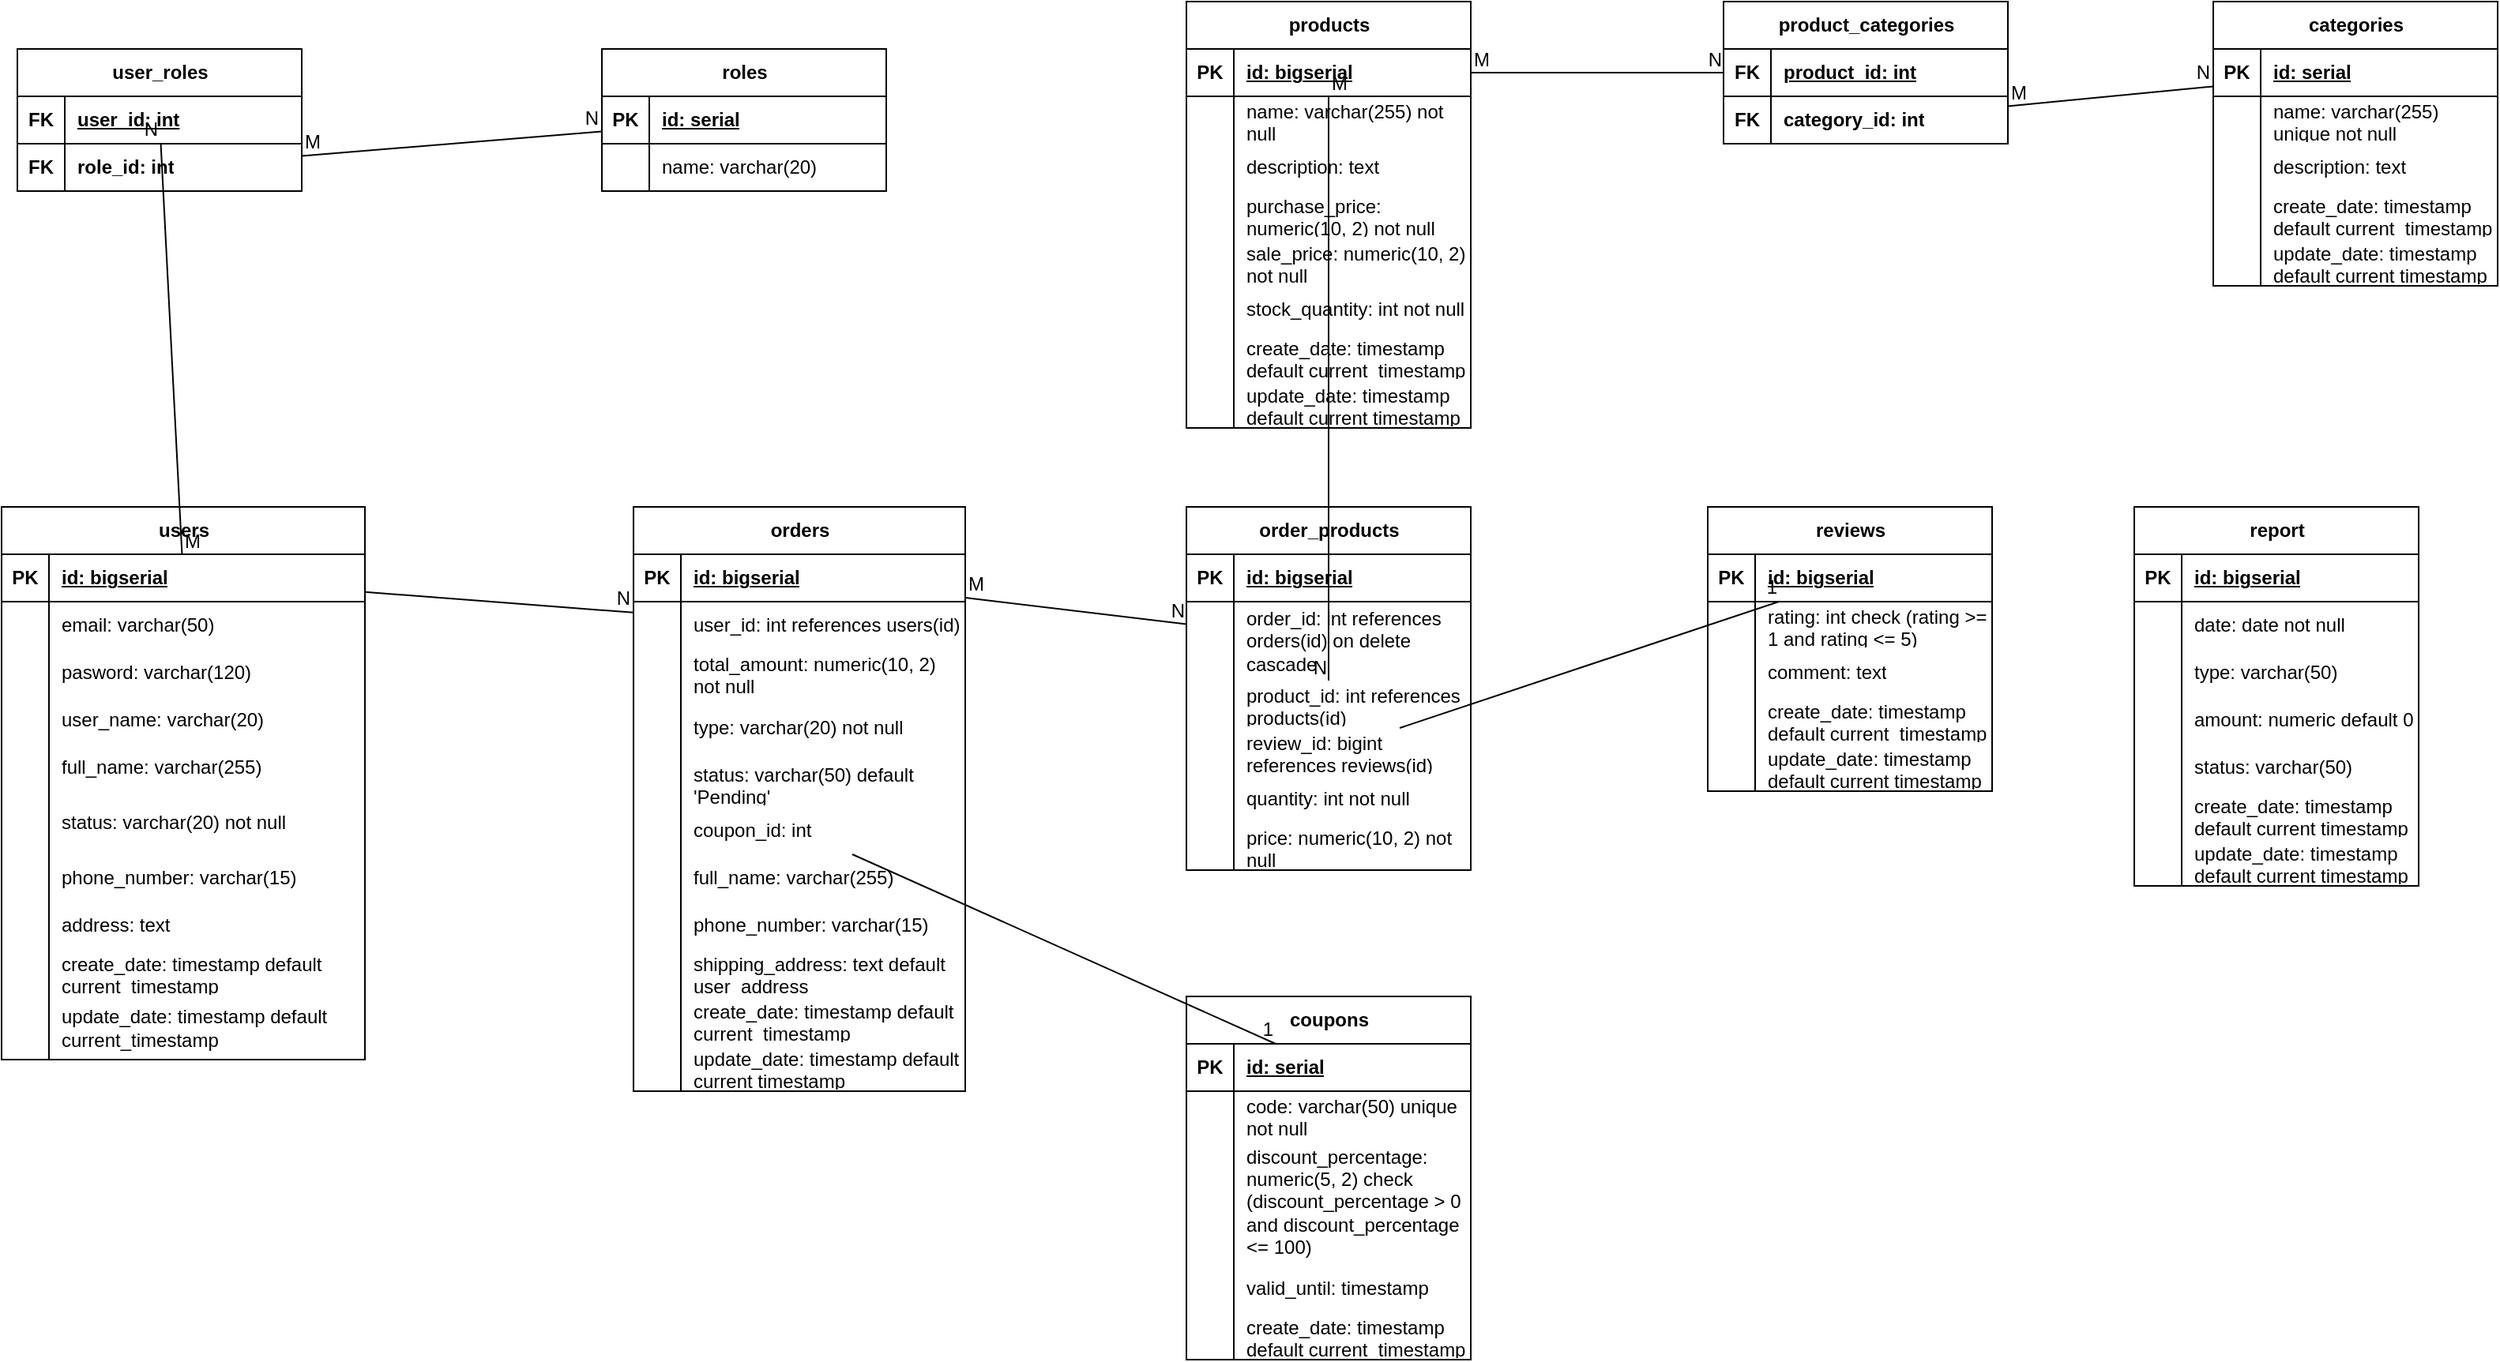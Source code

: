 <mxfile version="26.0.9">
  <diagram id="R2lEEEUBdFMjLlhIrx00" name="Page-1">
    <mxGraphModel dx="1766" dy="868" grid="1" gridSize="10" guides="1" tooltips="1" connect="1" arrows="1" fold="1" page="1" pageScale="1" pageWidth="850" pageHeight="1100" math="0" shadow="0" extFonts="Permanent Marker^https://fonts.googleapis.com/css?family=Permanent+Marker">
      <root>
        <mxCell id="0" />
        <mxCell id="1" parent="0" />
        <mxCell id="InAmL_zLefk0FLO7XMfr-1" value="products" style="shape=table;startSize=30;container=1;collapsible=1;childLayout=tableLayout;fixedRows=1;rowLines=0;fontStyle=1;align=center;resizeLast=1;html=1;" parent="1" vertex="1">
          <mxGeometry x="350" y="170" width="180" height="270" as="geometry">
            <mxRectangle x="110" y="430" width="100" height="30" as="alternateBounds" />
          </mxGeometry>
        </mxCell>
        <mxCell id="InAmL_zLefk0FLO7XMfr-2" value="" style="shape=tableRow;horizontal=0;startSize=0;swimlaneHead=0;swimlaneBody=0;fillColor=none;collapsible=0;dropTarget=0;points=[[0,0.5],[1,0.5]];portConstraint=eastwest;top=0;left=0;right=0;bottom=1;" parent="InAmL_zLefk0FLO7XMfr-1" vertex="1">
          <mxGeometry y="30" width="180" height="30" as="geometry" />
        </mxCell>
        <mxCell id="InAmL_zLefk0FLO7XMfr-3" value="PK" style="shape=partialRectangle;connectable=0;fillColor=none;top=0;left=0;bottom=0;right=0;fontStyle=1;overflow=hidden;whiteSpace=wrap;html=1;" parent="InAmL_zLefk0FLO7XMfr-2" vertex="1">
          <mxGeometry width="30" height="30" as="geometry">
            <mxRectangle width="30" height="30" as="alternateBounds" />
          </mxGeometry>
        </mxCell>
        <mxCell id="InAmL_zLefk0FLO7XMfr-4" value="id: bigserial" style="shape=partialRectangle;connectable=0;fillColor=none;top=0;left=0;bottom=0;right=0;align=left;spacingLeft=6;fontStyle=5;overflow=hidden;whiteSpace=wrap;html=1;" parent="InAmL_zLefk0FLO7XMfr-2" vertex="1">
          <mxGeometry x="30" width="150" height="30" as="geometry">
            <mxRectangle width="150" height="30" as="alternateBounds" />
          </mxGeometry>
        </mxCell>
        <mxCell id="InAmL_zLefk0FLO7XMfr-5" value="" style="shape=tableRow;horizontal=0;startSize=0;swimlaneHead=0;swimlaneBody=0;fillColor=none;collapsible=0;dropTarget=0;points=[[0,0.5],[1,0.5]];portConstraint=eastwest;top=0;left=0;right=0;bottom=0;" parent="InAmL_zLefk0FLO7XMfr-1" vertex="1">
          <mxGeometry y="60" width="180" height="30" as="geometry" />
        </mxCell>
        <mxCell id="InAmL_zLefk0FLO7XMfr-6" value="" style="shape=partialRectangle;connectable=0;fillColor=none;top=0;left=0;bottom=0;right=0;editable=1;overflow=hidden;whiteSpace=wrap;html=1;" parent="InAmL_zLefk0FLO7XMfr-5" vertex="1">
          <mxGeometry width="30" height="30" as="geometry">
            <mxRectangle width="30" height="30" as="alternateBounds" />
          </mxGeometry>
        </mxCell>
        <mxCell id="InAmL_zLefk0FLO7XMfr-7" value="name: varchar(255) not null" style="shape=partialRectangle;connectable=0;fillColor=none;top=0;left=0;bottom=0;right=0;align=left;spacingLeft=6;overflow=hidden;whiteSpace=wrap;html=1;" parent="InAmL_zLefk0FLO7XMfr-5" vertex="1">
          <mxGeometry x="30" width="150" height="30" as="geometry">
            <mxRectangle width="150" height="30" as="alternateBounds" />
          </mxGeometry>
        </mxCell>
        <mxCell id="InAmL_zLefk0FLO7XMfr-8" value="" style="shape=tableRow;horizontal=0;startSize=0;swimlaneHead=0;swimlaneBody=0;fillColor=none;collapsible=0;dropTarget=0;points=[[0,0.5],[1,0.5]];portConstraint=eastwest;top=0;left=0;right=0;bottom=0;" parent="InAmL_zLefk0FLO7XMfr-1" vertex="1">
          <mxGeometry y="90" width="180" height="30" as="geometry" />
        </mxCell>
        <mxCell id="InAmL_zLefk0FLO7XMfr-9" value="" style="shape=partialRectangle;connectable=0;fillColor=none;top=0;left=0;bottom=0;right=0;editable=1;overflow=hidden;whiteSpace=wrap;html=1;" parent="InAmL_zLefk0FLO7XMfr-8" vertex="1">
          <mxGeometry width="30" height="30" as="geometry">
            <mxRectangle width="30" height="30" as="alternateBounds" />
          </mxGeometry>
        </mxCell>
        <mxCell id="InAmL_zLefk0FLO7XMfr-10" value="description: text" style="shape=partialRectangle;connectable=0;fillColor=none;top=0;left=0;bottom=0;right=0;align=left;spacingLeft=6;overflow=hidden;whiteSpace=wrap;html=1;" parent="InAmL_zLefk0FLO7XMfr-8" vertex="1">
          <mxGeometry x="30" width="150" height="30" as="geometry">
            <mxRectangle width="150" height="30" as="alternateBounds" />
          </mxGeometry>
        </mxCell>
        <mxCell id="InAmL_zLefk0FLO7XMfr-11" value="" style="shape=tableRow;horizontal=0;startSize=0;swimlaneHead=0;swimlaneBody=0;fillColor=none;collapsible=0;dropTarget=0;points=[[0,0.5],[1,0.5]];portConstraint=eastwest;top=0;left=0;right=0;bottom=0;" parent="InAmL_zLefk0FLO7XMfr-1" vertex="1">
          <mxGeometry y="120" width="180" height="30" as="geometry" />
        </mxCell>
        <mxCell id="InAmL_zLefk0FLO7XMfr-12" value="" style="shape=partialRectangle;connectable=0;fillColor=none;top=0;left=0;bottom=0;right=0;editable=1;overflow=hidden;whiteSpace=wrap;html=1;" parent="InAmL_zLefk0FLO7XMfr-11" vertex="1">
          <mxGeometry width="30" height="30" as="geometry">
            <mxRectangle width="30" height="30" as="alternateBounds" />
          </mxGeometry>
        </mxCell>
        <mxCell id="InAmL_zLefk0FLO7XMfr-13" value="purchase_price: numeric(10, 2) not null" style="shape=partialRectangle;connectable=0;fillColor=none;top=0;left=0;bottom=0;right=0;align=left;spacingLeft=6;overflow=hidden;whiteSpace=wrap;html=1;" parent="InAmL_zLefk0FLO7XMfr-11" vertex="1">
          <mxGeometry x="30" width="150" height="30" as="geometry">
            <mxRectangle width="150" height="30" as="alternateBounds" />
          </mxGeometry>
        </mxCell>
        <mxCell id="ykdYoCQnbI2PVpK8LVs1-1" style="shape=tableRow;horizontal=0;startSize=0;swimlaneHead=0;swimlaneBody=0;fillColor=none;collapsible=0;dropTarget=0;points=[[0,0.5],[1,0.5]];portConstraint=eastwest;top=0;left=0;right=0;bottom=0;" vertex="1" parent="InAmL_zLefk0FLO7XMfr-1">
          <mxGeometry y="150" width="180" height="30" as="geometry" />
        </mxCell>
        <mxCell id="ykdYoCQnbI2PVpK8LVs1-2" style="shape=partialRectangle;connectable=0;fillColor=none;top=0;left=0;bottom=0;right=0;editable=1;overflow=hidden;whiteSpace=wrap;html=1;" vertex="1" parent="ykdYoCQnbI2PVpK8LVs1-1">
          <mxGeometry width="30" height="30" as="geometry">
            <mxRectangle width="30" height="30" as="alternateBounds" />
          </mxGeometry>
        </mxCell>
        <mxCell id="ykdYoCQnbI2PVpK8LVs1-3" value="sale_price: numeric(10, 2) not null" style="shape=partialRectangle;connectable=0;fillColor=none;top=0;left=0;bottom=0;right=0;align=left;spacingLeft=6;overflow=hidden;whiteSpace=wrap;html=1;" vertex="1" parent="ykdYoCQnbI2PVpK8LVs1-1">
          <mxGeometry x="30" width="150" height="30" as="geometry">
            <mxRectangle width="150" height="30" as="alternateBounds" />
          </mxGeometry>
        </mxCell>
        <mxCell id="InAmL_zLefk0FLO7XMfr-67" style="shape=tableRow;horizontal=0;startSize=0;swimlaneHead=0;swimlaneBody=0;fillColor=none;collapsible=0;dropTarget=0;points=[[0,0.5],[1,0.5]];portConstraint=eastwest;top=0;left=0;right=0;bottom=0;" parent="InAmL_zLefk0FLO7XMfr-1" vertex="1">
          <mxGeometry y="180" width="180" height="30" as="geometry" />
        </mxCell>
        <mxCell id="InAmL_zLefk0FLO7XMfr-68" style="shape=partialRectangle;connectable=0;fillColor=none;top=0;left=0;bottom=0;right=0;editable=1;overflow=hidden;whiteSpace=wrap;html=1;" parent="InAmL_zLefk0FLO7XMfr-67" vertex="1">
          <mxGeometry width="30" height="30" as="geometry">
            <mxRectangle width="30" height="30" as="alternateBounds" />
          </mxGeometry>
        </mxCell>
        <mxCell id="InAmL_zLefk0FLO7XMfr-69" value="stock_quantity: int not null" style="shape=partialRectangle;connectable=0;fillColor=none;top=0;left=0;bottom=0;right=0;align=left;spacingLeft=6;overflow=hidden;whiteSpace=wrap;html=1;" parent="InAmL_zLefk0FLO7XMfr-67" vertex="1">
          <mxGeometry x="30" width="150" height="30" as="geometry">
            <mxRectangle width="150" height="30" as="alternateBounds" />
          </mxGeometry>
        </mxCell>
        <mxCell id="InAmL_zLefk0FLO7XMfr-85" style="shape=tableRow;horizontal=0;startSize=0;swimlaneHead=0;swimlaneBody=0;fillColor=none;collapsible=0;dropTarget=0;points=[[0,0.5],[1,0.5]];portConstraint=eastwest;top=0;left=0;right=0;bottom=0;" parent="InAmL_zLefk0FLO7XMfr-1" vertex="1">
          <mxGeometry y="210" width="180" height="30" as="geometry" />
        </mxCell>
        <mxCell id="InAmL_zLefk0FLO7XMfr-86" style="shape=partialRectangle;connectable=0;fillColor=none;top=0;left=0;bottom=0;right=0;editable=1;overflow=hidden;whiteSpace=wrap;html=1;" parent="InAmL_zLefk0FLO7XMfr-85" vertex="1">
          <mxGeometry width="30" height="30" as="geometry">
            <mxRectangle width="30" height="30" as="alternateBounds" />
          </mxGeometry>
        </mxCell>
        <mxCell id="InAmL_zLefk0FLO7XMfr-87" value="create_date: timestamp default current_timestamp" style="shape=partialRectangle;connectable=0;fillColor=none;top=0;left=0;bottom=0;right=0;align=left;spacingLeft=6;overflow=hidden;whiteSpace=wrap;html=1;" parent="InAmL_zLefk0FLO7XMfr-85" vertex="1">
          <mxGeometry x="30" width="150" height="30" as="geometry">
            <mxRectangle width="150" height="30" as="alternateBounds" />
          </mxGeometry>
        </mxCell>
        <mxCell id="InAmL_zLefk0FLO7XMfr-88" style="shape=tableRow;horizontal=0;startSize=0;swimlaneHead=0;swimlaneBody=0;fillColor=none;collapsible=0;dropTarget=0;points=[[0,0.5],[1,0.5]];portConstraint=eastwest;top=0;left=0;right=0;bottom=0;" parent="InAmL_zLefk0FLO7XMfr-1" vertex="1">
          <mxGeometry y="240" width="180" height="30" as="geometry" />
        </mxCell>
        <mxCell id="InAmL_zLefk0FLO7XMfr-89" style="shape=partialRectangle;connectable=0;fillColor=none;top=0;left=0;bottom=0;right=0;editable=1;overflow=hidden;whiteSpace=wrap;html=1;" parent="InAmL_zLefk0FLO7XMfr-88" vertex="1">
          <mxGeometry width="30" height="30" as="geometry">
            <mxRectangle width="30" height="30" as="alternateBounds" />
          </mxGeometry>
        </mxCell>
        <mxCell id="InAmL_zLefk0FLO7XMfr-90" value="update_date: timestamp default current timestamp" style="shape=partialRectangle;connectable=0;fillColor=none;top=0;left=0;bottom=0;right=0;align=left;spacingLeft=6;overflow=hidden;whiteSpace=wrap;html=1;" parent="InAmL_zLefk0FLO7XMfr-88" vertex="1">
          <mxGeometry x="30" width="150" height="30" as="geometry">
            <mxRectangle width="150" height="30" as="alternateBounds" />
          </mxGeometry>
        </mxCell>
        <mxCell id="InAmL_zLefk0FLO7XMfr-14" value="users" style="shape=table;startSize=30;container=1;collapsible=1;childLayout=tableLayout;fixedRows=1;rowLines=0;fontStyle=1;align=center;resizeLast=1;html=1;gradientColor=none;" parent="1" vertex="1">
          <mxGeometry x="-400" y="490" width="230" height="350" as="geometry" />
        </mxCell>
        <mxCell id="InAmL_zLefk0FLO7XMfr-15" value="" style="shape=tableRow;horizontal=0;startSize=0;swimlaneHead=0;swimlaneBody=0;fillColor=none;collapsible=0;dropTarget=0;points=[[0,0.5],[1,0.5]];portConstraint=eastwest;top=0;left=0;right=0;bottom=1;" parent="InAmL_zLefk0FLO7XMfr-14" vertex="1">
          <mxGeometry y="30" width="230" height="30" as="geometry" />
        </mxCell>
        <mxCell id="InAmL_zLefk0FLO7XMfr-16" value="PK" style="shape=partialRectangle;connectable=0;fillColor=none;top=0;left=0;bottom=0;right=0;fontStyle=1;overflow=hidden;whiteSpace=wrap;html=1;" parent="InAmL_zLefk0FLO7XMfr-15" vertex="1">
          <mxGeometry width="30" height="30" as="geometry">
            <mxRectangle width="30" height="30" as="alternateBounds" />
          </mxGeometry>
        </mxCell>
        <mxCell id="InAmL_zLefk0FLO7XMfr-17" value="id: bigserial" style="shape=partialRectangle;connectable=0;fillColor=none;top=0;left=0;bottom=0;right=0;align=left;spacingLeft=6;fontStyle=5;overflow=hidden;whiteSpace=wrap;html=1;" parent="InAmL_zLefk0FLO7XMfr-15" vertex="1">
          <mxGeometry x="30" width="200" height="30" as="geometry">
            <mxRectangle width="200" height="30" as="alternateBounds" />
          </mxGeometry>
        </mxCell>
        <mxCell id="InAmL_zLefk0FLO7XMfr-18" value="" style="shape=tableRow;horizontal=0;startSize=0;swimlaneHead=0;swimlaneBody=0;fillColor=none;collapsible=0;dropTarget=0;points=[[0,0.5],[1,0.5]];portConstraint=eastwest;top=0;left=0;right=0;bottom=0;" parent="InAmL_zLefk0FLO7XMfr-14" vertex="1">
          <mxGeometry y="60" width="230" height="30" as="geometry" />
        </mxCell>
        <mxCell id="InAmL_zLefk0FLO7XMfr-19" value="" style="shape=partialRectangle;connectable=0;fillColor=none;top=0;left=0;bottom=0;right=0;editable=1;overflow=hidden;whiteSpace=wrap;html=1;" parent="InAmL_zLefk0FLO7XMfr-18" vertex="1">
          <mxGeometry width="30" height="30" as="geometry">
            <mxRectangle width="30" height="30" as="alternateBounds" />
          </mxGeometry>
        </mxCell>
        <mxCell id="InAmL_zLefk0FLO7XMfr-20" value="email: varchar(50)" style="shape=partialRectangle;connectable=0;fillColor=none;top=0;left=0;bottom=0;right=0;align=left;spacingLeft=6;overflow=hidden;whiteSpace=wrap;html=1;" parent="InAmL_zLefk0FLO7XMfr-18" vertex="1">
          <mxGeometry x="30" width="200" height="30" as="geometry">
            <mxRectangle width="200" height="30" as="alternateBounds" />
          </mxGeometry>
        </mxCell>
        <mxCell id="InAmL_zLefk0FLO7XMfr-21" value="" style="shape=tableRow;horizontal=0;startSize=0;swimlaneHead=0;swimlaneBody=0;fillColor=none;collapsible=0;dropTarget=0;points=[[0,0.5],[1,0.5]];portConstraint=eastwest;top=0;left=0;right=0;bottom=0;" parent="InAmL_zLefk0FLO7XMfr-14" vertex="1">
          <mxGeometry y="90" width="230" height="30" as="geometry" />
        </mxCell>
        <mxCell id="InAmL_zLefk0FLO7XMfr-22" value="" style="shape=partialRectangle;connectable=0;fillColor=none;top=0;left=0;bottom=0;right=0;editable=1;overflow=hidden;whiteSpace=wrap;html=1;" parent="InAmL_zLefk0FLO7XMfr-21" vertex="1">
          <mxGeometry width="30" height="30" as="geometry">
            <mxRectangle width="30" height="30" as="alternateBounds" />
          </mxGeometry>
        </mxCell>
        <mxCell id="InAmL_zLefk0FLO7XMfr-23" value="pasword: varchar(120)" style="shape=partialRectangle;connectable=0;fillColor=none;top=0;left=0;bottom=0;right=0;align=left;spacingLeft=6;overflow=hidden;whiteSpace=wrap;html=1;" parent="InAmL_zLefk0FLO7XMfr-21" vertex="1">
          <mxGeometry x="30" width="200" height="30" as="geometry">
            <mxRectangle width="200" height="30" as="alternateBounds" />
          </mxGeometry>
        </mxCell>
        <mxCell id="InAmL_zLefk0FLO7XMfr-24" value="" style="shape=tableRow;horizontal=0;startSize=0;swimlaneHead=0;swimlaneBody=0;fillColor=none;collapsible=0;dropTarget=0;points=[[0,0.5],[1,0.5]];portConstraint=eastwest;top=0;left=0;right=0;bottom=0;" parent="InAmL_zLefk0FLO7XMfr-14" vertex="1">
          <mxGeometry y="120" width="230" height="30" as="geometry" />
        </mxCell>
        <mxCell id="InAmL_zLefk0FLO7XMfr-25" value="" style="shape=partialRectangle;connectable=0;fillColor=none;top=0;left=0;bottom=0;right=0;editable=1;overflow=hidden;whiteSpace=wrap;html=1;" parent="InAmL_zLefk0FLO7XMfr-24" vertex="1">
          <mxGeometry width="30" height="30" as="geometry">
            <mxRectangle width="30" height="30" as="alternateBounds" />
          </mxGeometry>
        </mxCell>
        <mxCell id="InAmL_zLefk0FLO7XMfr-26" value="user_name: varchar(20)" style="shape=partialRectangle;connectable=0;fillColor=none;top=0;left=0;bottom=0;right=0;align=left;spacingLeft=6;overflow=hidden;whiteSpace=wrap;html=1;" parent="InAmL_zLefk0FLO7XMfr-24" vertex="1">
          <mxGeometry x="30" width="200" height="30" as="geometry">
            <mxRectangle width="200" height="30" as="alternateBounds" />
          </mxGeometry>
        </mxCell>
        <mxCell id="InAmL_zLefk0FLO7XMfr-70" style="shape=tableRow;horizontal=0;startSize=0;swimlaneHead=0;swimlaneBody=0;fillColor=none;collapsible=0;dropTarget=0;points=[[0,0.5],[1,0.5]];portConstraint=eastwest;top=0;left=0;right=0;bottom=0;" parent="InAmL_zLefk0FLO7XMfr-14" vertex="1">
          <mxGeometry y="150" width="230" height="30" as="geometry" />
        </mxCell>
        <mxCell id="InAmL_zLefk0FLO7XMfr-71" style="shape=partialRectangle;connectable=0;fillColor=none;top=0;left=0;bottom=0;right=0;editable=1;overflow=hidden;whiteSpace=wrap;html=1;" parent="InAmL_zLefk0FLO7XMfr-70" vertex="1">
          <mxGeometry width="30" height="30" as="geometry">
            <mxRectangle width="30" height="30" as="alternateBounds" />
          </mxGeometry>
        </mxCell>
        <mxCell id="InAmL_zLefk0FLO7XMfr-72" value="full_name: varchar(255)" style="shape=partialRectangle;connectable=0;fillColor=none;top=0;left=0;bottom=0;right=0;align=left;spacingLeft=6;overflow=hidden;whiteSpace=wrap;html=1;" parent="InAmL_zLefk0FLO7XMfr-70" vertex="1">
          <mxGeometry x="30" width="200" height="30" as="geometry">
            <mxRectangle width="200" height="30" as="alternateBounds" />
          </mxGeometry>
        </mxCell>
        <mxCell id="eNU1j0vwRgPA2yhrzrIe-4" style="shape=tableRow;horizontal=0;startSize=0;swimlaneHead=0;swimlaneBody=0;fillColor=none;collapsible=0;dropTarget=0;points=[[0,0.5],[1,0.5]];portConstraint=eastwest;top=0;left=0;right=0;bottom=0;" parent="InAmL_zLefk0FLO7XMfr-14" vertex="1">
          <mxGeometry y="180" width="230" height="40" as="geometry" />
        </mxCell>
        <mxCell id="eNU1j0vwRgPA2yhrzrIe-5" style="shape=partialRectangle;connectable=0;fillColor=none;top=0;left=0;bottom=0;right=0;editable=1;overflow=hidden;whiteSpace=wrap;html=1;" parent="eNU1j0vwRgPA2yhrzrIe-4" vertex="1">
          <mxGeometry width="30" height="40" as="geometry">
            <mxRectangle width="30" height="40" as="alternateBounds" />
          </mxGeometry>
        </mxCell>
        <mxCell id="eNU1j0vwRgPA2yhrzrIe-6" value="status: varchar(20) not null" style="shape=partialRectangle;connectable=0;fillColor=none;top=0;left=0;bottom=0;right=0;align=left;spacingLeft=6;overflow=hidden;whiteSpace=wrap;html=1;" parent="eNU1j0vwRgPA2yhrzrIe-4" vertex="1">
          <mxGeometry x="30" width="200" height="40" as="geometry">
            <mxRectangle width="200" height="40" as="alternateBounds" />
          </mxGeometry>
        </mxCell>
        <mxCell id="InAmL_zLefk0FLO7XMfr-73" style="shape=tableRow;horizontal=0;startSize=0;swimlaneHead=0;swimlaneBody=0;fillColor=none;collapsible=0;dropTarget=0;points=[[0,0.5],[1,0.5]];portConstraint=eastwest;top=0;left=0;right=0;bottom=0;" parent="InAmL_zLefk0FLO7XMfr-14" vertex="1">
          <mxGeometry y="220" width="230" height="30" as="geometry" />
        </mxCell>
        <mxCell id="InAmL_zLefk0FLO7XMfr-74" style="shape=partialRectangle;connectable=0;fillColor=none;top=0;left=0;bottom=0;right=0;editable=1;overflow=hidden;whiteSpace=wrap;html=1;" parent="InAmL_zLefk0FLO7XMfr-73" vertex="1">
          <mxGeometry width="30" height="30" as="geometry">
            <mxRectangle width="30" height="30" as="alternateBounds" />
          </mxGeometry>
        </mxCell>
        <mxCell id="InAmL_zLefk0FLO7XMfr-75" value="phone_number: varchar(15)" style="shape=partialRectangle;connectable=0;fillColor=none;top=0;left=0;bottom=0;right=0;align=left;spacingLeft=6;overflow=hidden;whiteSpace=wrap;html=1;" parent="InAmL_zLefk0FLO7XMfr-73" vertex="1">
          <mxGeometry x="30" width="200" height="30" as="geometry">
            <mxRectangle width="200" height="30" as="alternateBounds" />
          </mxGeometry>
        </mxCell>
        <mxCell id="InAmL_zLefk0FLO7XMfr-76" style="shape=tableRow;horizontal=0;startSize=0;swimlaneHead=0;swimlaneBody=0;fillColor=none;collapsible=0;dropTarget=0;points=[[0,0.5],[1,0.5]];portConstraint=eastwest;top=0;left=0;right=0;bottom=0;" parent="InAmL_zLefk0FLO7XMfr-14" vertex="1">
          <mxGeometry y="250" width="230" height="30" as="geometry" />
        </mxCell>
        <mxCell id="InAmL_zLefk0FLO7XMfr-77" style="shape=partialRectangle;connectable=0;fillColor=none;top=0;left=0;bottom=0;right=0;editable=1;overflow=hidden;whiteSpace=wrap;html=1;" parent="InAmL_zLefk0FLO7XMfr-76" vertex="1">
          <mxGeometry width="30" height="30" as="geometry">
            <mxRectangle width="30" height="30" as="alternateBounds" />
          </mxGeometry>
        </mxCell>
        <mxCell id="InAmL_zLefk0FLO7XMfr-78" value="address: text" style="shape=partialRectangle;connectable=0;fillColor=none;top=0;left=0;bottom=0;right=0;align=left;spacingLeft=6;overflow=hidden;whiteSpace=wrap;html=1;" parent="InAmL_zLefk0FLO7XMfr-76" vertex="1">
          <mxGeometry x="30" width="200" height="30" as="geometry">
            <mxRectangle width="200" height="30" as="alternateBounds" />
          </mxGeometry>
        </mxCell>
        <mxCell id="InAmL_zLefk0FLO7XMfr-79" style="shape=tableRow;horizontal=0;startSize=0;swimlaneHead=0;swimlaneBody=0;fillColor=none;collapsible=0;dropTarget=0;points=[[0,0.5],[1,0.5]];portConstraint=eastwest;top=0;left=0;right=0;bottom=0;" parent="InAmL_zLefk0FLO7XMfr-14" vertex="1">
          <mxGeometry y="280" width="230" height="30" as="geometry" />
        </mxCell>
        <mxCell id="InAmL_zLefk0FLO7XMfr-80" style="shape=partialRectangle;connectable=0;fillColor=none;top=0;left=0;bottom=0;right=0;editable=1;overflow=hidden;whiteSpace=wrap;html=1;" parent="InAmL_zLefk0FLO7XMfr-79" vertex="1">
          <mxGeometry width="30" height="30" as="geometry">
            <mxRectangle width="30" height="30" as="alternateBounds" />
          </mxGeometry>
        </mxCell>
        <mxCell id="InAmL_zLefk0FLO7XMfr-81" value="create_date: timestamp default current_timestamp&lt;span style=&quot;white-space: pre;&quot;&gt;&#x9;&lt;/span&gt;" style="shape=partialRectangle;connectable=0;fillColor=none;top=0;left=0;bottom=0;right=0;align=left;spacingLeft=6;overflow=hidden;whiteSpace=wrap;html=1;" parent="InAmL_zLefk0FLO7XMfr-79" vertex="1">
          <mxGeometry x="30" width="200" height="30" as="geometry">
            <mxRectangle width="200" height="30" as="alternateBounds" />
          </mxGeometry>
        </mxCell>
        <mxCell id="InAmL_zLefk0FLO7XMfr-82" style="shape=tableRow;horizontal=0;startSize=0;swimlaneHead=0;swimlaneBody=0;fillColor=none;collapsible=0;dropTarget=0;points=[[0,0.5],[1,0.5]];portConstraint=eastwest;top=0;left=0;right=0;bottom=0;" parent="InAmL_zLefk0FLO7XMfr-14" vertex="1">
          <mxGeometry y="310" width="230" height="40" as="geometry" />
        </mxCell>
        <mxCell id="InAmL_zLefk0FLO7XMfr-83" style="shape=partialRectangle;connectable=0;fillColor=none;top=0;left=0;bottom=0;right=0;editable=1;overflow=hidden;whiteSpace=wrap;html=1;" parent="InAmL_zLefk0FLO7XMfr-82" vertex="1">
          <mxGeometry width="30" height="40" as="geometry">
            <mxRectangle width="30" height="40" as="alternateBounds" />
          </mxGeometry>
        </mxCell>
        <mxCell id="InAmL_zLefk0FLO7XMfr-84" value="update_date: timestamp default current_timestamp" style="shape=partialRectangle;connectable=0;fillColor=none;top=0;left=0;bottom=0;right=0;align=left;spacingLeft=6;overflow=hidden;whiteSpace=wrap;html=1;" parent="InAmL_zLefk0FLO7XMfr-82" vertex="1">
          <mxGeometry x="30" width="200" height="40" as="geometry">
            <mxRectangle width="200" height="40" as="alternateBounds" />
          </mxGeometry>
        </mxCell>
        <mxCell id="InAmL_zLefk0FLO7XMfr-27" value="user_roles" style="shape=table;startSize=30;container=1;collapsible=1;childLayout=tableLayout;fixedRows=1;rowLines=0;fontStyle=1;align=center;resizeLast=1;html=1;" parent="1" vertex="1">
          <mxGeometry x="-390" y="200" width="180" height="90" as="geometry" />
        </mxCell>
        <mxCell id="InAmL_zLefk0FLO7XMfr-28" value="" style="shape=tableRow;horizontal=0;startSize=0;swimlaneHead=0;swimlaneBody=0;fillColor=none;collapsible=0;dropTarget=0;points=[[0,0.5],[1,0.5]];portConstraint=eastwest;top=0;left=0;right=0;bottom=1;" parent="InAmL_zLefk0FLO7XMfr-27" vertex="1">
          <mxGeometry y="30" width="180" height="30" as="geometry" />
        </mxCell>
        <mxCell id="InAmL_zLefk0FLO7XMfr-29" value="FK" style="shape=partialRectangle;connectable=0;fillColor=none;top=0;left=0;bottom=0;right=0;fontStyle=1;overflow=hidden;whiteSpace=wrap;html=1;" parent="InAmL_zLefk0FLO7XMfr-28" vertex="1">
          <mxGeometry width="30" height="30" as="geometry">
            <mxRectangle width="30" height="30" as="alternateBounds" />
          </mxGeometry>
        </mxCell>
        <mxCell id="InAmL_zLefk0FLO7XMfr-30" value="user_id: int" style="shape=partialRectangle;connectable=0;fillColor=none;top=0;left=0;bottom=0;right=0;align=left;spacingLeft=6;fontStyle=5;overflow=hidden;whiteSpace=wrap;html=1;" parent="InAmL_zLefk0FLO7XMfr-28" vertex="1">
          <mxGeometry x="30" width="150" height="30" as="geometry">
            <mxRectangle width="150" height="30" as="alternateBounds" />
          </mxGeometry>
        </mxCell>
        <mxCell id="InAmL_zLefk0FLO7XMfr-31" value="" style="shape=tableRow;horizontal=0;startSize=0;swimlaneHead=0;swimlaneBody=0;fillColor=none;collapsible=0;dropTarget=0;points=[[0,0.5],[1,0.5]];portConstraint=eastwest;top=0;left=0;right=0;bottom=0;" parent="InAmL_zLefk0FLO7XMfr-27" vertex="1">
          <mxGeometry y="60" width="180" height="30" as="geometry" />
        </mxCell>
        <mxCell id="InAmL_zLefk0FLO7XMfr-32" value="FK" style="shape=partialRectangle;connectable=0;fillColor=none;top=0;left=0;bottom=0;right=0;editable=1;overflow=hidden;whiteSpace=wrap;html=1;fontStyle=1" parent="InAmL_zLefk0FLO7XMfr-31" vertex="1">
          <mxGeometry width="30" height="30" as="geometry">
            <mxRectangle width="30" height="30" as="alternateBounds" />
          </mxGeometry>
        </mxCell>
        <mxCell id="InAmL_zLefk0FLO7XMfr-33" value="role_id: int" style="shape=partialRectangle;connectable=0;fillColor=none;top=0;left=0;bottom=0;right=0;align=left;spacingLeft=6;overflow=hidden;whiteSpace=wrap;html=1;fontStyle=1" parent="InAmL_zLefk0FLO7XMfr-31" vertex="1">
          <mxGeometry x="30" width="150" height="30" as="geometry">
            <mxRectangle width="150" height="30" as="alternateBounds" />
          </mxGeometry>
        </mxCell>
        <mxCell id="InAmL_zLefk0FLO7XMfr-40" value="roles" style="shape=table;startSize=30;container=1;collapsible=1;childLayout=tableLayout;fixedRows=1;rowLines=0;fontStyle=1;align=center;resizeLast=1;html=1;" parent="1" vertex="1">
          <mxGeometry x="-20" y="200" width="180" height="90" as="geometry" />
        </mxCell>
        <mxCell id="InAmL_zLefk0FLO7XMfr-41" value="" style="shape=tableRow;horizontal=0;startSize=0;swimlaneHead=0;swimlaneBody=0;fillColor=none;collapsible=0;dropTarget=0;points=[[0,0.5],[1,0.5]];portConstraint=eastwest;top=0;left=0;right=0;bottom=1;" parent="InAmL_zLefk0FLO7XMfr-40" vertex="1">
          <mxGeometry y="30" width="180" height="30" as="geometry" />
        </mxCell>
        <mxCell id="InAmL_zLefk0FLO7XMfr-42" value="PK" style="shape=partialRectangle;connectable=0;fillColor=none;top=0;left=0;bottom=0;right=0;fontStyle=1;overflow=hidden;whiteSpace=wrap;html=1;" parent="InAmL_zLefk0FLO7XMfr-41" vertex="1">
          <mxGeometry width="30" height="30" as="geometry">
            <mxRectangle width="30" height="30" as="alternateBounds" />
          </mxGeometry>
        </mxCell>
        <mxCell id="InAmL_zLefk0FLO7XMfr-43" value="id: serial" style="shape=partialRectangle;connectable=0;fillColor=none;top=0;left=0;bottom=0;right=0;align=left;spacingLeft=6;fontStyle=5;overflow=hidden;whiteSpace=wrap;html=1;" parent="InAmL_zLefk0FLO7XMfr-41" vertex="1">
          <mxGeometry x="30" width="150" height="30" as="geometry">
            <mxRectangle width="150" height="30" as="alternateBounds" />
          </mxGeometry>
        </mxCell>
        <mxCell id="InAmL_zLefk0FLO7XMfr-50" value="" style="shape=tableRow;horizontal=0;startSize=0;swimlaneHead=0;swimlaneBody=0;fillColor=none;collapsible=0;dropTarget=0;points=[[0,0.5],[1,0.5]];portConstraint=eastwest;top=0;left=0;right=0;bottom=0;" parent="InAmL_zLefk0FLO7XMfr-40" vertex="1">
          <mxGeometry y="60" width="180" height="30" as="geometry" />
        </mxCell>
        <mxCell id="InAmL_zLefk0FLO7XMfr-51" value="" style="shape=partialRectangle;connectable=0;fillColor=none;top=0;left=0;bottom=0;right=0;editable=1;overflow=hidden;whiteSpace=wrap;html=1;" parent="InAmL_zLefk0FLO7XMfr-50" vertex="1">
          <mxGeometry width="30" height="30" as="geometry">
            <mxRectangle width="30" height="30" as="alternateBounds" />
          </mxGeometry>
        </mxCell>
        <mxCell id="InAmL_zLefk0FLO7XMfr-52" value="name: varchar(20)" style="shape=partialRectangle;connectable=0;fillColor=none;top=0;left=0;bottom=0;right=0;align=left;spacingLeft=6;overflow=hidden;whiteSpace=wrap;html=1;" parent="InAmL_zLefk0FLO7XMfr-50" vertex="1">
          <mxGeometry x="30" width="150" height="30" as="geometry">
            <mxRectangle width="150" height="30" as="alternateBounds" />
          </mxGeometry>
        </mxCell>
        <mxCell id="InAmL_zLefk0FLO7XMfr-57" value="" style="endArrow=none;html=1;rounded=0;" parent="1" source="InAmL_zLefk0FLO7XMfr-15" target="InAmL_zLefk0FLO7XMfr-28" edge="1">
          <mxGeometry relative="1" as="geometry">
            <mxPoint x="220" y="220" as="sourcePoint" />
            <mxPoint x="380" y="220" as="targetPoint" />
          </mxGeometry>
        </mxCell>
        <mxCell id="InAmL_zLefk0FLO7XMfr-58" value="M" style="resizable=0;html=1;whiteSpace=wrap;align=left;verticalAlign=bottom;" parent="InAmL_zLefk0FLO7XMfr-57" connectable="0" vertex="1">
          <mxGeometry x="-1" relative="1" as="geometry" />
        </mxCell>
        <mxCell id="InAmL_zLefk0FLO7XMfr-59" value="N" style="resizable=0;html=1;whiteSpace=wrap;align=right;verticalAlign=bottom;" parent="InAmL_zLefk0FLO7XMfr-57" connectable="0" vertex="1">
          <mxGeometry x="1" relative="1" as="geometry" />
        </mxCell>
        <mxCell id="InAmL_zLefk0FLO7XMfr-60" value="" style="endArrow=none;html=1;rounded=0;" parent="1" source="InAmL_zLefk0FLO7XMfr-31" target="InAmL_zLefk0FLO7XMfr-41" edge="1">
          <mxGeometry relative="1" as="geometry">
            <mxPoint x="510" y="210" as="sourcePoint" />
            <mxPoint x="670" y="210" as="targetPoint" />
          </mxGeometry>
        </mxCell>
        <mxCell id="InAmL_zLefk0FLO7XMfr-61" value="M" style="resizable=0;html=1;whiteSpace=wrap;align=left;verticalAlign=bottom;" parent="InAmL_zLefk0FLO7XMfr-60" connectable="0" vertex="1">
          <mxGeometry x="-1" relative="1" as="geometry" />
        </mxCell>
        <mxCell id="InAmL_zLefk0FLO7XMfr-62" value="N" style="resizable=0;html=1;whiteSpace=wrap;align=right;verticalAlign=bottom;" parent="InAmL_zLefk0FLO7XMfr-60" connectable="0" vertex="1">
          <mxGeometry x="1" relative="1" as="geometry" />
        </mxCell>
        <mxCell id="InAmL_zLefk0FLO7XMfr-95" value="product_categories" style="shape=table;startSize=30;container=1;collapsible=1;childLayout=tableLayout;fixedRows=1;rowLines=0;fontStyle=1;align=center;resizeLast=1;html=1;" parent="1" vertex="1">
          <mxGeometry x="690" y="170" width="180" height="90" as="geometry" />
        </mxCell>
        <mxCell id="InAmL_zLefk0FLO7XMfr-96" value="" style="shape=tableRow;horizontal=0;startSize=0;swimlaneHead=0;swimlaneBody=0;fillColor=none;collapsible=0;dropTarget=0;points=[[0,0.5],[1,0.5]];portConstraint=eastwest;top=0;left=0;right=0;bottom=1;" parent="InAmL_zLefk0FLO7XMfr-95" vertex="1">
          <mxGeometry y="30" width="180" height="30" as="geometry" />
        </mxCell>
        <mxCell id="InAmL_zLefk0FLO7XMfr-97" value="FK" style="shape=partialRectangle;connectable=0;fillColor=none;top=0;left=0;bottom=0;right=0;fontStyle=1;overflow=hidden;whiteSpace=wrap;html=1;" parent="InAmL_zLefk0FLO7XMfr-96" vertex="1">
          <mxGeometry width="30" height="30" as="geometry">
            <mxRectangle width="30" height="30" as="alternateBounds" />
          </mxGeometry>
        </mxCell>
        <mxCell id="InAmL_zLefk0FLO7XMfr-98" value="product_id: int" style="shape=partialRectangle;connectable=0;fillColor=none;top=0;left=0;bottom=0;right=0;align=left;spacingLeft=6;fontStyle=5;overflow=hidden;whiteSpace=wrap;html=1;" parent="InAmL_zLefk0FLO7XMfr-96" vertex="1">
          <mxGeometry x="30" width="150" height="30" as="geometry">
            <mxRectangle width="150" height="30" as="alternateBounds" />
          </mxGeometry>
        </mxCell>
        <mxCell id="InAmL_zLefk0FLO7XMfr-105" value="" style="shape=tableRow;horizontal=0;startSize=0;swimlaneHead=0;swimlaneBody=0;fillColor=none;collapsible=0;dropTarget=0;points=[[0,0.5],[1,0.5]];portConstraint=eastwest;top=0;left=0;right=0;bottom=0;" parent="InAmL_zLefk0FLO7XMfr-95" vertex="1">
          <mxGeometry y="60" width="180" height="30" as="geometry" />
        </mxCell>
        <mxCell id="InAmL_zLefk0FLO7XMfr-106" value="FK" style="shape=partialRectangle;connectable=0;fillColor=none;top=0;left=0;bottom=0;right=0;editable=1;overflow=hidden;whiteSpace=wrap;html=1;fontStyle=1" parent="InAmL_zLefk0FLO7XMfr-105" vertex="1">
          <mxGeometry width="30" height="30" as="geometry">
            <mxRectangle width="30" height="30" as="alternateBounds" />
          </mxGeometry>
        </mxCell>
        <mxCell id="InAmL_zLefk0FLO7XMfr-107" value="category_id: int" style="shape=partialRectangle;connectable=0;fillColor=none;top=0;left=0;bottom=0;right=0;align=left;spacingLeft=6;overflow=hidden;whiteSpace=wrap;html=1;fontStyle=1" parent="InAmL_zLefk0FLO7XMfr-105" vertex="1">
          <mxGeometry x="30" width="150" height="30" as="geometry">
            <mxRectangle width="150" height="30" as="alternateBounds" />
          </mxGeometry>
        </mxCell>
        <mxCell id="InAmL_zLefk0FLO7XMfr-121" value="categories" style="shape=table;startSize=30;container=1;collapsible=1;childLayout=tableLayout;fixedRows=1;rowLines=0;fontStyle=1;align=center;resizeLast=1;html=1;" parent="1" vertex="1">
          <mxGeometry x="1000" y="170" width="180" height="180" as="geometry" />
        </mxCell>
        <mxCell id="InAmL_zLefk0FLO7XMfr-122" value="" style="shape=tableRow;horizontal=0;startSize=0;swimlaneHead=0;swimlaneBody=0;fillColor=none;collapsible=0;dropTarget=0;points=[[0,0.5],[1,0.5]];portConstraint=eastwest;top=0;left=0;right=0;bottom=1;" parent="InAmL_zLefk0FLO7XMfr-121" vertex="1">
          <mxGeometry y="30" width="180" height="30" as="geometry" />
        </mxCell>
        <mxCell id="InAmL_zLefk0FLO7XMfr-123" value="PK" style="shape=partialRectangle;connectable=0;fillColor=none;top=0;left=0;bottom=0;right=0;fontStyle=1;overflow=hidden;whiteSpace=wrap;html=1;" parent="InAmL_zLefk0FLO7XMfr-122" vertex="1">
          <mxGeometry width="30" height="30" as="geometry">
            <mxRectangle width="30" height="30" as="alternateBounds" />
          </mxGeometry>
        </mxCell>
        <mxCell id="InAmL_zLefk0FLO7XMfr-124" value="id: serial" style="shape=partialRectangle;connectable=0;fillColor=none;top=0;left=0;bottom=0;right=0;align=left;spacingLeft=6;fontStyle=5;overflow=hidden;whiteSpace=wrap;html=1;" parent="InAmL_zLefk0FLO7XMfr-122" vertex="1">
          <mxGeometry x="30" width="150" height="30" as="geometry">
            <mxRectangle width="150" height="30" as="alternateBounds" />
          </mxGeometry>
        </mxCell>
        <mxCell id="InAmL_zLefk0FLO7XMfr-125" value="" style="shape=tableRow;horizontal=0;startSize=0;swimlaneHead=0;swimlaneBody=0;fillColor=none;collapsible=0;dropTarget=0;points=[[0,0.5],[1,0.5]];portConstraint=eastwest;top=0;left=0;right=0;bottom=0;" parent="InAmL_zLefk0FLO7XMfr-121" vertex="1">
          <mxGeometry y="60" width="180" height="30" as="geometry" />
        </mxCell>
        <mxCell id="InAmL_zLefk0FLO7XMfr-126" value="" style="shape=partialRectangle;connectable=0;fillColor=none;top=0;left=0;bottom=0;right=0;editable=1;overflow=hidden;whiteSpace=wrap;html=1;" parent="InAmL_zLefk0FLO7XMfr-125" vertex="1">
          <mxGeometry width="30" height="30" as="geometry">
            <mxRectangle width="30" height="30" as="alternateBounds" />
          </mxGeometry>
        </mxCell>
        <mxCell id="InAmL_zLefk0FLO7XMfr-127" value="name: varchar(255) unique not null" style="shape=partialRectangle;connectable=0;fillColor=none;top=0;left=0;bottom=0;right=0;align=left;spacingLeft=6;overflow=hidden;whiteSpace=wrap;html=1;" parent="InAmL_zLefk0FLO7XMfr-125" vertex="1">
          <mxGeometry x="30" width="150" height="30" as="geometry">
            <mxRectangle width="150" height="30" as="alternateBounds" />
          </mxGeometry>
        </mxCell>
        <mxCell id="InAmL_zLefk0FLO7XMfr-128" value="" style="shape=tableRow;horizontal=0;startSize=0;swimlaneHead=0;swimlaneBody=0;fillColor=none;collapsible=0;dropTarget=0;points=[[0,0.5],[1,0.5]];portConstraint=eastwest;top=0;left=0;right=0;bottom=0;" parent="InAmL_zLefk0FLO7XMfr-121" vertex="1">
          <mxGeometry y="90" width="180" height="30" as="geometry" />
        </mxCell>
        <mxCell id="InAmL_zLefk0FLO7XMfr-129" value="" style="shape=partialRectangle;connectable=0;fillColor=none;top=0;left=0;bottom=0;right=0;editable=1;overflow=hidden;whiteSpace=wrap;html=1;" parent="InAmL_zLefk0FLO7XMfr-128" vertex="1">
          <mxGeometry width="30" height="30" as="geometry">
            <mxRectangle width="30" height="30" as="alternateBounds" />
          </mxGeometry>
        </mxCell>
        <mxCell id="InAmL_zLefk0FLO7XMfr-130" value="description: text" style="shape=partialRectangle;connectable=0;fillColor=none;top=0;left=0;bottom=0;right=0;align=left;spacingLeft=6;overflow=hidden;whiteSpace=wrap;html=1;" parent="InAmL_zLefk0FLO7XMfr-128" vertex="1">
          <mxGeometry x="30" width="150" height="30" as="geometry">
            <mxRectangle width="150" height="30" as="alternateBounds" />
          </mxGeometry>
        </mxCell>
        <mxCell id="InAmL_zLefk0FLO7XMfr-131" value="" style="shape=tableRow;horizontal=0;startSize=0;swimlaneHead=0;swimlaneBody=0;fillColor=none;collapsible=0;dropTarget=0;points=[[0,0.5],[1,0.5]];portConstraint=eastwest;top=0;left=0;right=0;bottom=0;" parent="InAmL_zLefk0FLO7XMfr-121" vertex="1">
          <mxGeometry y="120" width="180" height="30" as="geometry" />
        </mxCell>
        <mxCell id="InAmL_zLefk0FLO7XMfr-132" value="" style="shape=partialRectangle;connectable=0;fillColor=none;top=0;left=0;bottom=0;right=0;editable=1;overflow=hidden;whiteSpace=wrap;html=1;" parent="InAmL_zLefk0FLO7XMfr-131" vertex="1">
          <mxGeometry width="30" height="30" as="geometry">
            <mxRectangle width="30" height="30" as="alternateBounds" />
          </mxGeometry>
        </mxCell>
        <mxCell id="InAmL_zLefk0FLO7XMfr-133" value="create_date: timestamp default current_timestamp" style="shape=partialRectangle;connectable=0;fillColor=none;top=0;left=0;bottom=0;right=0;align=left;spacingLeft=6;overflow=hidden;whiteSpace=wrap;html=1;" parent="InAmL_zLefk0FLO7XMfr-131" vertex="1">
          <mxGeometry x="30" width="150" height="30" as="geometry">
            <mxRectangle width="150" height="30" as="alternateBounds" />
          </mxGeometry>
        </mxCell>
        <mxCell id="InAmL_zLefk0FLO7XMfr-134" style="shape=tableRow;horizontal=0;startSize=0;swimlaneHead=0;swimlaneBody=0;fillColor=none;collapsible=0;dropTarget=0;points=[[0,0.5],[1,0.5]];portConstraint=eastwest;top=0;left=0;right=0;bottom=0;" parent="InAmL_zLefk0FLO7XMfr-121" vertex="1">
          <mxGeometry y="150" width="180" height="30" as="geometry" />
        </mxCell>
        <mxCell id="InAmL_zLefk0FLO7XMfr-135" style="shape=partialRectangle;connectable=0;fillColor=none;top=0;left=0;bottom=0;right=0;editable=1;overflow=hidden;whiteSpace=wrap;html=1;" parent="InAmL_zLefk0FLO7XMfr-134" vertex="1">
          <mxGeometry width="30" height="30" as="geometry">
            <mxRectangle width="30" height="30" as="alternateBounds" />
          </mxGeometry>
        </mxCell>
        <mxCell id="InAmL_zLefk0FLO7XMfr-136" value="update_date: timestamp default current timestamp" style="shape=partialRectangle;connectable=0;fillColor=none;top=0;left=0;bottom=0;right=0;align=left;spacingLeft=6;overflow=hidden;whiteSpace=wrap;html=1;" parent="InAmL_zLefk0FLO7XMfr-134" vertex="1">
          <mxGeometry x="30" width="150" height="30" as="geometry">
            <mxRectangle width="150" height="30" as="alternateBounds" />
          </mxGeometry>
        </mxCell>
        <mxCell id="InAmL_zLefk0FLO7XMfr-137" value="" style="endArrow=none;html=1;rounded=0;" parent="1" source="InAmL_zLefk0FLO7XMfr-2" target="InAmL_zLefk0FLO7XMfr-96" edge="1">
          <mxGeometry relative="1" as="geometry">
            <mxPoint x="1043" y="260" as="sourcePoint" />
            <mxPoint x="1203" y="260" as="targetPoint" />
          </mxGeometry>
        </mxCell>
        <mxCell id="InAmL_zLefk0FLO7XMfr-138" value="M" style="resizable=0;html=1;whiteSpace=wrap;align=left;verticalAlign=bottom;" parent="InAmL_zLefk0FLO7XMfr-137" connectable="0" vertex="1">
          <mxGeometry x="-1" relative="1" as="geometry" />
        </mxCell>
        <mxCell id="InAmL_zLefk0FLO7XMfr-139" value="N" style="resizable=0;html=1;whiteSpace=wrap;align=right;verticalAlign=bottom;" parent="InAmL_zLefk0FLO7XMfr-137" connectable="0" vertex="1">
          <mxGeometry x="1" relative="1" as="geometry" />
        </mxCell>
        <mxCell id="InAmL_zLefk0FLO7XMfr-140" value="" style="endArrow=none;html=1;rounded=0;" parent="1" source="InAmL_zLefk0FLO7XMfr-105" target="InAmL_zLefk0FLO7XMfr-122" edge="1">
          <mxGeometry relative="1" as="geometry">
            <mxPoint x="1263" y="210" as="sourcePoint" />
            <mxPoint x="1253" y="180" as="targetPoint" />
          </mxGeometry>
        </mxCell>
        <mxCell id="InAmL_zLefk0FLO7XMfr-141" value="M" style="resizable=0;html=1;whiteSpace=wrap;align=left;verticalAlign=bottom;" parent="InAmL_zLefk0FLO7XMfr-140" connectable="0" vertex="1">
          <mxGeometry x="-1" relative="1" as="geometry" />
        </mxCell>
        <mxCell id="InAmL_zLefk0FLO7XMfr-142" value="N" style="resizable=0;html=1;whiteSpace=wrap;align=right;verticalAlign=bottom;" parent="InAmL_zLefk0FLO7XMfr-140" connectable="0" vertex="1">
          <mxGeometry x="1" relative="1" as="geometry" />
        </mxCell>
        <mxCell id="InAmL_zLefk0FLO7XMfr-143" value="orders" style="shape=table;startSize=30;container=1;collapsible=1;childLayout=tableLayout;fixedRows=1;rowLines=0;fontStyle=1;align=center;resizeLast=1;html=1;" parent="1" vertex="1">
          <mxGeometry y="490" width="210" height="370" as="geometry" />
        </mxCell>
        <mxCell id="InAmL_zLefk0FLO7XMfr-144" value="" style="shape=tableRow;horizontal=0;startSize=0;swimlaneHead=0;swimlaneBody=0;fillColor=none;collapsible=0;dropTarget=0;points=[[0,0.5],[1,0.5]];portConstraint=eastwest;top=0;left=0;right=0;bottom=1;" parent="InAmL_zLefk0FLO7XMfr-143" vertex="1">
          <mxGeometry y="30" width="210" height="30" as="geometry" />
        </mxCell>
        <mxCell id="InAmL_zLefk0FLO7XMfr-145" value="PK" style="shape=partialRectangle;connectable=0;fillColor=none;top=0;left=0;bottom=0;right=0;fontStyle=1;overflow=hidden;whiteSpace=wrap;html=1;" parent="InAmL_zLefk0FLO7XMfr-144" vertex="1">
          <mxGeometry width="30" height="30" as="geometry">
            <mxRectangle width="30" height="30" as="alternateBounds" />
          </mxGeometry>
        </mxCell>
        <mxCell id="InAmL_zLefk0FLO7XMfr-146" value="id: bigserial" style="shape=partialRectangle;connectable=0;fillColor=none;top=0;left=0;bottom=0;right=0;align=left;spacingLeft=6;fontStyle=5;overflow=hidden;whiteSpace=wrap;html=1;" parent="InAmL_zLefk0FLO7XMfr-144" vertex="1">
          <mxGeometry x="30" width="180" height="30" as="geometry">
            <mxRectangle width="180" height="30" as="alternateBounds" />
          </mxGeometry>
        </mxCell>
        <mxCell id="InAmL_zLefk0FLO7XMfr-147" value="" style="shape=tableRow;horizontal=0;startSize=0;swimlaneHead=0;swimlaneBody=0;fillColor=none;collapsible=0;dropTarget=0;points=[[0,0.5],[1,0.5]];portConstraint=eastwest;top=0;left=0;right=0;bottom=0;" parent="InAmL_zLefk0FLO7XMfr-143" vertex="1">
          <mxGeometry y="60" width="210" height="30" as="geometry" />
        </mxCell>
        <mxCell id="InAmL_zLefk0FLO7XMfr-148" value="" style="shape=partialRectangle;connectable=0;fillColor=none;top=0;left=0;bottom=0;right=0;editable=1;overflow=hidden;whiteSpace=wrap;html=1;" parent="InAmL_zLefk0FLO7XMfr-147" vertex="1">
          <mxGeometry width="30" height="30" as="geometry">
            <mxRectangle width="30" height="30" as="alternateBounds" />
          </mxGeometry>
        </mxCell>
        <mxCell id="InAmL_zLefk0FLO7XMfr-149" value="user_id: int references users(id)" style="shape=partialRectangle;connectable=0;fillColor=none;top=0;left=0;bottom=0;right=0;align=left;spacingLeft=6;overflow=hidden;whiteSpace=wrap;html=1;" parent="InAmL_zLefk0FLO7XMfr-147" vertex="1">
          <mxGeometry x="30" width="180" height="30" as="geometry">
            <mxRectangle width="180" height="30" as="alternateBounds" />
          </mxGeometry>
        </mxCell>
        <mxCell id="InAmL_zLefk0FLO7XMfr-150" value="" style="shape=tableRow;horizontal=0;startSize=0;swimlaneHead=0;swimlaneBody=0;fillColor=none;collapsible=0;dropTarget=0;points=[[0,0.5],[1,0.5]];portConstraint=eastwest;top=0;left=0;right=0;bottom=0;" parent="InAmL_zLefk0FLO7XMfr-143" vertex="1">
          <mxGeometry y="90" width="210" height="30" as="geometry" />
        </mxCell>
        <mxCell id="InAmL_zLefk0FLO7XMfr-151" value="" style="shape=partialRectangle;connectable=0;fillColor=none;top=0;left=0;bottom=0;right=0;editable=1;overflow=hidden;whiteSpace=wrap;html=1;" parent="InAmL_zLefk0FLO7XMfr-150" vertex="1">
          <mxGeometry width="30" height="30" as="geometry">
            <mxRectangle width="30" height="30" as="alternateBounds" />
          </mxGeometry>
        </mxCell>
        <mxCell id="InAmL_zLefk0FLO7XMfr-152" value="total_amount: numeric(10, 2) not null" style="shape=partialRectangle;connectable=0;fillColor=none;top=0;left=0;bottom=0;right=0;align=left;spacingLeft=6;overflow=hidden;whiteSpace=wrap;html=1;" parent="InAmL_zLefk0FLO7XMfr-150" vertex="1">
          <mxGeometry x="30" width="180" height="30" as="geometry">
            <mxRectangle width="180" height="30" as="alternateBounds" />
          </mxGeometry>
        </mxCell>
        <mxCell id="eNU1j0vwRgPA2yhrzrIe-1" style="shape=tableRow;horizontal=0;startSize=0;swimlaneHead=0;swimlaneBody=0;fillColor=none;collapsible=0;dropTarget=0;points=[[0,0.5],[1,0.5]];portConstraint=eastwest;top=0;left=0;right=0;bottom=0;" parent="InAmL_zLefk0FLO7XMfr-143" vertex="1">
          <mxGeometry y="120" width="210" height="40" as="geometry" />
        </mxCell>
        <mxCell id="eNU1j0vwRgPA2yhrzrIe-2" style="shape=partialRectangle;connectable=0;fillColor=none;top=0;left=0;bottom=0;right=0;editable=1;overflow=hidden;whiteSpace=wrap;html=1;" parent="eNU1j0vwRgPA2yhrzrIe-1" vertex="1">
          <mxGeometry width="30" height="40" as="geometry">
            <mxRectangle width="30" height="40" as="alternateBounds" />
          </mxGeometry>
        </mxCell>
        <mxCell id="eNU1j0vwRgPA2yhrzrIe-3" value="type: varchar(20) not null" style="shape=partialRectangle;connectable=0;fillColor=none;top=0;left=0;bottom=0;right=0;align=left;spacingLeft=6;overflow=hidden;whiteSpace=wrap;html=1;" parent="eNU1j0vwRgPA2yhrzrIe-1" vertex="1">
          <mxGeometry x="30" width="180" height="40" as="geometry">
            <mxRectangle width="180" height="40" as="alternateBounds" />
          </mxGeometry>
        </mxCell>
        <mxCell id="InAmL_zLefk0FLO7XMfr-153" value="" style="shape=tableRow;horizontal=0;startSize=0;swimlaneHead=0;swimlaneBody=0;fillColor=none;collapsible=0;dropTarget=0;points=[[0,0.5],[1,0.5]];portConstraint=eastwest;top=0;left=0;right=0;bottom=0;" parent="InAmL_zLefk0FLO7XMfr-143" vertex="1">
          <mxGeometry y="160" width="210" height="30" as="geometry" />
        </mxCell>
        <mxCell id="InAmL_zLefk0FLO7XMfr-154" value="" style="shape=partialRectangle;connectable=0;fillColor=none;top=0;left=0;bottom=0;right=0;editable=1;overflow=hidden;whiteSpace=wrap;html=1;" parent="InAmL_zLefk0FLO7XMfr-153" vertex="1">
          <mxGeometry width="30" height="30" as="geometry">
            <mxRectangle width="30" height="30" as="alternateBounds" />
          </mxGeometry>
        </mxCell>
        <mxCell id="InAmL_zLefk0FLO7XMfr-155" value="status: varchar(50) default &#39;Pending&#39;" style="shape=partialRectangle;connectable=0;fillColor=none;top=0;left=0;bottom=0;right=0;align=left;spacingLeft=6;overflow=hidden;whiteSpace=wrap;html=1;" parent="InAmL_zLefk0FLO7XMfr-153" vertex="1">
          <mxGeometry x="30" width="180" height="30" as="geometry">
            <mxRectangle width="180" height="30" as="alternateBounds" />
          </mxGeometry>
        </mxCell>
        <mxCell id="cK6y1BMyyijl_c7Yn6Hu-7" style="shape=tableRow;horizontal=0;startSize=0;swimlaneHead=0;swimlaneBody=0;fillColor=none;collapsible=0;dropTarget=0;points=[[0,0.5],[1,0.5]];portConstraint=eastwest;top=0;left=0;right=0;bottom=0;" parent="InAmL_zLefk0FLO7XMfr-143" vertex="1">
          <mxGeometry y="190" width="210" height="30" as="geometry" />
        </mxCell>
        <mxCell id="cK6y1BMyyijl_c7Yn6Hu-8" style="shape=partialRectangle;connectable=0;fillColor=none;top=0;left=0;bottom=0;right=0;editable=1;overflow=hidden;whiteSpace=wrap;html=1;" parent="cK6y1BMyyijl_c7Yn6Hu-7" vertex="1">
          <mxGeometry width="30" height="30" as="geometry">
            <mxRectangle width="30" height="30" as="alternateBounds" />
          </mxGeometry>
        </mxCell>
        <mxCell id="cK6y1BMyyijl_c7Yn6Hu-9" value="coupon_id: int" style="shape=partialRectangle;connectable=0;fillColor=none;top=0;left=0;bottom=0;right=0;align=left;spacingLeft=6;overflow=hidden;whiteSpace=wrap;html=1;" parent="cK6y1BMyyijl_c7Yn6Hu-7" vertex="1">
          <mxGeometry x="30" width="180" height="30" as="geometry">
            <mxRectangle width="180" height="30" as="alternateBounds" />
          </mxGeometry>
        </mxCell>
        <mxCell id="g9azd6DRHfhQslAZj5mK-4" style="shape=tableRow;horizontal=0;startSize=0;swimlaneHead=0;swimlaneBody=0;fillColor=none;collapsible=0;dropTarget=0;points=[[0,0.5],[1,0.5]];portConstraint=eastwest;top=0;left=0;right=0;bottom=0;" parent="InAmL_zLefk0FLO7XMfr-143" vertex="1">
          <mxGeometry y="220" width="210" height="30" as="geometry" />
        </mxCell>
        <mxCell id="g9azd6DRHfhQslAZj5mK-5" style="shape=partialRectangle;connectable=0;fillColor=none;top=0;left=0;bottom=0;right=0;editable=1;overflow=hidden;whiteSpace=wrap;html=1;" parent="g9azd6DRHfhQslAZj5mK-4" vertex="1">
          <mxGeometry width="30" height="30" as="geometry">
            <mxRectangle width="30" height="30" as="alternateBounds" />
          </mxGeometry>
        </mxCell>
        <mxCell id="g9azd6DRHfhQslAZj5mK-6" value="full_name: varchar(255)" style="shape=partialRectangle;connectable=0;fillColor=none;top=0;left=0;bottom=0;right=0;align=left;spacingLeft=6;overflow=hidden;whiteSpace=wrap;html=1;" parent="g9azd6DRHfhQslAZj5mK-4" vertex="1">
          <mxGeometry x="30" width="180" height="30" as="geometry">
            <mxRectangle width="180" height="30" as="alternateBounds" />
          </mxGeometry>
        </mxCell>
        <mxCell id="g9azd6DRHfhQslAZj5mK-1" style="shape=tableRow;horizontal=0;startSize=0;swimlaneHead=0;swimlaneBody=0;fillColor=none;collapsible=0;dropTarget=0;points=[[0,0.5],[1,0.5]];portConstraint=eastwest;top=0;left=0;right=0;bottom=0;" parent="InAmL_zLefk0FLO7XMfr-143" vertex="1">
          <mxGeometry y="250" width="210" height="30" as="geometry" />
        </mxCell>
        <mxCell id="g9azd6DRHfhQslAZj5mK-2" style="shape=partialRectangle;connectable=0;fillColor=none;top=0;left=0;bottom=0;right=0;editable=1;overflow=hidden;whiteSpace=wrap;html=1;" parent="g9azd6DRHfhQslAZj5mK-1" vertex="1">
          <mxGeometry width="30" height="30" as="geometry">
            <mxRectangle width="30" height="30" as="alternateBounds" />
          </mxGeometry>
        </mxCell>
        <mxCell id="g9azd6DRHfhQslAZj5mK-3" value="phone_number: varchar(15)" style="shape=partialRectangle;connectable=0;fillColor=none;top=0;left=0;bottom=0;right=0;align=left;spacingLeft=6;overflow=hidden;whiteSpace=wrap;html=1;" parent="g9azd6DRHfhQslAZj5mK-1" vertex="1">
          <mxGeometry x="30" width="180" height="30" as="geometry">
            <mxRectangle width="180" height="30" as="alternateBounds" />
          </mxGeometry>
        </mxCell>
        <mxCell id="cK6y1BMyyijl_c7Yn6Hu-1" style="shape=tableRow;horizontal=0;startSize=0;swimlaneHead=0;swimlaneBody=0;fillColor=none;collapsible=0;dropTarget=0;points=[[0,0.5],[1,0.5]];portConstraint=eastwest;top=0;left=0;right=0;bottom=0;" parent="InAmL_zLefk0FLO7XMfr-143" vertex="1">
          <mxGeometry y="280" width="210" height="30" as="geometry" />
        </mxCell>
        <mxCell id="cK6y1BMyyijl_c7Yn6Hu-2" style="shape=partialRectangle;connectable=0;fillColor=none;top=0;left=0;bottom=0;right=0;editable=1;overflow=hidden;whiteSpace=wrap;html=1;" parent="cK6y1BMyyijl_c7Yn6Hu-1" vertex="1">
          <mxGeometry width="30" height="30" as="geometry">
            <mxRectangle width="30" height="30" as="alternateBounds" />
          </mxGeometry>
        </mxCell>
        <mxCell id="cK6y1BMyyijl_c7Yn6Hu-3" value="shipping_address: text default user_address" style="shape=partialRectangle;connectable=0;fillColor=none;top=0;left=0;bottom=0;right=0;align=left;spacingLeft=6;overflow=hidden;whiteSpace=wrap;html=1;" parent="cK6y1BMyyijl_c7Yn6Hu-1" vertex="1">
          <mxGeometry x="30" width="180" height="30" as="geometry">
            <mxRectangle width="180" height="30" as="alternateBounds" />
          </mxGeometry>
        </mxCell>
        <mxCell id="InAmL_zLefk0FLO7XMfr-156" style="shape=tableRow;horizontal=0;startSize=0;swimlaneHead=0;swimlaneBody=0;fillColor=none;collapsible=0;dropTarget=0;points=[[0,0.5],[1,0.5]];portConstraint=eastwest;top=0;left=0;right=0;bottom=0;" parent="InAmL_zLefk0FLO7XMfr-143" vertex="1">
          <mxGeometry y="310" width="210" height="30" as="geometry" />
        </mxCell>
        <mxCell id="InAmL_zLefk0FLO7XMfr-157" style="shape=partialRectangle;connectable=0;fillColor=none;top=0;left=0;bottom=0;right=0;editable=1;overflow=hidden;whiteSpace=wrap;html=1;" parent="InAmL_zLefk0FLO7XMfr-156" vertex="1">
          <mxGeometry width="30" height="30" as="geometry">
            <mxRectangle width="30" height="30" as="alternateBounds" />
          </mxGeometry>
        </mxCell>
        <mxCell id="InAmL_zLefk0FLO7XMfr-158" value="create_date: timestamp default current_timestamp" style="shape=partialRectangle;connectable=0;fillColor=none;top=0;left=0;bottom=0;right=0;align=left;spacingLeft=6;overflow=hidden;whiteSpace=wrap;html=1;" parent="InAmL_zLefk0FLO7XMfr-156" vertex="1">
          <mxGeometry x="30" width="180" height="30" as="geometry">
            <mxRectangle width="180" height="30" as="alternateBounds" />
          </mxGeometry>
        </mxCell>
        <mxCell id="InAmL_zLefk0FLO7XMfr-159" style="shape=tableRow;horizontal=0;startSize=0;swimlaneHead=0;swimlaneBody=0;fillColor=none;collapsible=0;dropTarget=0;points=[[0,0.5],[1,0.5]];portConstraint=eastwest;top=0;left=0;right=0;bottom=0;" parent="InAmL_zLefk0FLO7XMfr-143" vertex="1">
          <mxGeometry y="340" width="210" height="30" as="geometry" />
        </mxCell>
        <mxCell id="InAmL_zLefk0FLO7XMfr-160" style="shape=partialRectangle;connectable=0;fillColor=none;top=0;left=0;bottom=0;right=0;editable=1;overflow=hidden;whiteSpace=wrap;html=1;" parent="InAmL_zLefk0FLO7XMfr-159" vertex="1">
          <mxGeometry width="30" height="30" as="geometry">
            <mxRectangle width="30" height="30" as="alternateBounds" />
          </mxGeometry>
        </mxCell>
        <mxCell id="InAmL_zLefk0FLO7XMfr-161" value="update_date: timestamp default current timestamp" style="shape=partialRectangle;connectable=0;fillColor=none;top=0;left=0;bottom=0;right=0;align=left;spacingLeft=6;overflow=hidden;whiteSpace=wrap;html=1;" parent="InAmL_zLefk0FLO7XMfr-159" vertex="1">
          <mxGeometry x="30" width="180" height="30" as="geometry">
            <mxRectangle width="180" height="30" as="alternateBounds" />
          </mxGeometry>
        </mxCell>
        <mxCell id="InAmL_zLefk0FLO7XMfr-162" value="order_products" style="shape=table;startSize=30;container=1;collapsible=1;childLayout=tableLayout;fixedRows=1;rowLines=0;fontStyle=1;align=center;resizeLast=1;html=1;" parent="1" vertex="1">
          <mxGeometry x="350" y="490" width="180" height="230" as="geometry" />
        </mxCell>
        <mxCell id="InAmL_zLefk0FLO7XMfr-163" value="" style="shape=tableRow;horizontal=0;startSize=0;swimlaneHead=0;swimlaneBody=0;fillColor=none;collapsible=0;dropTarget=0;points=[[0,0.5],[1,0.5]];portConstraint=eastwest;top=0;left=0;right=0;bottom=1;" parent="InAmL_zLefk0FLO7XMfr-162" vertex="1">
          <mxGeometry y="30" width="180" height="30" as="geometry" />
        </mxCell>
        <mxCell id="InAmL_zLefk0FLO7XMfr-164" value="PK" style="shape=partialRectangle;connectable=0;fillColor=none;top=0;left=0;bottom=0;right=0;fontStyle=1;overflow=hidden;whiteSpace=wrap;html=1;" parent="InAmL_zLefk0FLO7XMfr-163" vertex="1">
          <mxGeometry width="30" height="30" as="geometry">
            <mxRectangle width="30" height="30" as="alternateBounds" />
          </mxGeometry>
        </mxCell>
        <mxCell id="InAmL_zLefk0FLO7XMfr-165" value="id: bigserial" style="shape=partialRectangle;connectable=0;fillColor=none;top=0;left=0;bottom=0;right=0;align=left;spacingLeft=6;fontStyle=5;overflow=hidden;whiteSpace=wrap;html=1;" parent="InAmL_zLefk0FLO7XMfr-163" vertex="1">
          <mxGeometry x="30" width="150" height="30" as="geometry">
            <mxRectangle width="150" height="30" as="alternateBounds" />
          </mxGeometry>
        </mxCell>
        <mxCell id="InAmL_zLefk0FLO7XMfr-166" value="" style="shape=tableRow;horizontal=0;startSize=0;swimlaneHead=0;swimlaneBody=0;fillColor=none;collapsible=0;dropTarget=0;points=[[0,0.5],[1,0.5]];portConstraint=eastwest;top=0;left=0;right=0;bottom=0;" parent="InAmL_zLefk0FLO7XMfr-162" vertex="1">
          <mxGeometry y="60" width="180" height="50" as="geometry" />
        </mxCell>
        <mxCell id="InAmL_zLefk0FLO7XMfr-167" value="" style="shape=partialRectangle;connectable=0;fillColor=none;top=0;left=0;bottom=0;right=0;editable=1;overflow=hidden;whiteSpace=wrap;html=1;" parent="InAmL_zLefk0FLO7XMfr-166" vertex="1">
          <mxGeometry width="30" height="50" as="geometry">
            <mxRectangle width="30" height="50" as="alternateBounds" />
          </mxGeometry>
        </mxCell>
        <mxCell id="InAmL_zLefk0FLO7XMfr-168" value="order_id: int references orders(id) on delete cascade" style="shape=partialRectangle;connectable=0;fillColor=none;top=0;left=0;bottom=0;right=0;align=left;spacingLeft=6;overflow=hidden;whiteSpace=wrap;html=1;" parent="InAmL_zLefk0FLO7XMfr-166" vertex="1">
          <mxGeometry x="30" width="150" height="50" as="geometry">
            <mxRectangle width="150" height="50" as="alternateBounds" />
          </mxGeometry>
        </mxCell>
        <mxCell id="InAmL_zLefk0FLO7XMfr-169" value="" style="shape=tableRow;horizontal=0;startSize=0;swimlaneHead=0;swimlaneBody=0;fillColor=none;collapsible=0;dropTarget=0;points=[[0,0.5],[1,0.5]];portConstraint=eastwest;top=0;left=0;right=0;bottom=0;" parent="InAmL_zLefk0FLO7XMfr-162" vertex="1">
          <mxGeometry y="110" width="180" height="30" as="geometry" />
        </mxCell>
        <mxCell id="InAmL_zLefk0FLO7XMfr-170" value="" style="shape=partialRectangle;connectable=0;fillColor=none;top=0;left=0;bottom=0;right=0;editable=1;overflow=hidden;whiteSpace=wrap;html=1;" parent="InAmL_zLefk0FLO7XMfr-169" vertex="1">
          <mxGeometry width="30" height="30" as="geometry">
            <mxRectangle width="30" height="30" as="alternateBounds" />
          </mxGeometry>
        </mxCell>
        <mxCell id="InAmL_zLefk0FLO7XMfr-171" value="product_id: int references products(id)" style="shape=partialRectangle;connectable=0;fillColor=none;top=0;left=0;bottom=0;right=0;align=left;spacingLeft=6;overflow=hidden;whiteSpace=wrap;html=1;" parent="InAmL_zLefk0FLO7XMfr-169" vertex="1">
          <mxGeometry x="30" width="150" height="30" as="geometry">
            <mxRectangle width="150" height="30" as="alternateBounds" />
          </mxGeometry>
        </mxCell>
        <mxCell id="d6L7E0Zu1GGy6GEGJqEZ-1" style="shape=tableRow;horizontal=0;startSize=0;swimlaneHead=0;swimlaneBody=0;fillColor=none;collapsible=0;dropTarget=0;points=[[0,0.5],[1,0.5]];portConstraint=eastwest;top=0;left=0;right=0;bottom=0;" parent="InAmL_zLefk0FLO7XMfr-162" vertex="1">
          <mxGeometry y="140" width="180" height="30" as="geometry" />
        </mxCell>
        <mxCell id="d6L7E0Zu1GGy6GEGJqEZ-2" style="shape=partialRectangle;connectable=0;fillColor=none;top=0;left=0;bottom=0;right=0;editable=1;overflow=hidden;whiteSpace=wrap;html=1;" parent="d6L7E0Zu1GGy6GEGJqEZ-1" vertex="1">
          <mxGeometry width="30" height="30" as="geometry">
            <mxRectangle width="30" height="30" as="alternateBounds" />
          </mxGeometry>
        </mxCell>
        <mxCell id="d6L7E0Zu1GGy6GEGJqEZ-3" value="review_id: bigint references reviews(id)" style="shape=partialRectangle;connectable=0;fillColor=none;top=0;left=0;bottom=0;right=0;align=left;spacingLeft=6;overflow=hidden;whiteSpace=wrap;html=1;" parent="d6L7E0Zu1GGy6GEGJqEZ-1" vertex="1">
          <mxGeometry x="30" width="150" height="30" as="geometry">
            <mxRectangle width="150" height="30" as="alternateBounds" />
          </mxGeometry>
        </mxCell>
        <mxCell id="InAmL_zLefk0FLO7XMfr-172" value="" style="shape=tableRow;horizontal=0;startSize=0;swimlaneHead=0;swimlaneBody=0;fillColor=none;collapsible=0;dropTarget=0;points=[[0,0.5],[1,0.5]];portConstraint=eastwest;top=0;left=0;right=0;bottom=0;" parent="InAmL_zLefk0FLO7XMfr-162" vertex="1">
          <mxGeometry y="170" width="180" height="30" as="geometry" />
        </mxCell>
        <mxCell id="InAmL_zLefk0FLO7XMfr-173" value="" style="shape=partialRectangle;connectable=0;fillColor=none;top=0;left=0;bottom=0;right=0;editable=1;overflow=hidden;whiteSpace=wrap;html=1;" parent="InAmL_zLefk0FLO7XMfr-172" vertex="1">
          <mxGeometry width="30" height="30" as="geometry">
            <mxRectangle width="30" height="30" as="alternateBounds" />
          </mxGeometry>
        </mxCell>
        <mxCell id="InAmL_zLefk0FLO7XMfr-174" value="quantity: int not null" style="shape=partialRectangle;connectable=0;fillColor=none;top=0;left=0;bottom=0;right=0;align=left;spacingLeft=6;overflow=hidden;whiteSpace=wrap;html=1;" parent="InAmL_zLefk0FLO7XMfr-172" vertex="1">
          <mxGeometry x="30" width="150" height="30" as="geometry">
            <mxRectangle width="150" height="30" as="alternateBounds" />
          </mxGeometry>
        </mxCell>
        <mxCell id="InAmL_zLefk0FLO7XMfr-177" style="shape=tableRow;horizontal=0;startSize=0;swimlaneHead=0;swimlaneBody=0;fillColor=none;collapsible=0;dropTarget=0;points=[[0,0.5],[1,0.5]];portConstraint=eastwest;top=0;left=0;right=0;bottom=0;" parent="InAmL_zLefk0FLO7XMfr-162" vertex="1">
          <mxGeometry y="200" width="180" height="30" as="geometry" />
        </mxCell>
        <mxCell id="InAmL_zLefk0FLO7XMfr-178" style="shape=partialRectangle;connectable=0;fillColor=none;top=0;left=0;bottom=0;right=0;editable=1;overflow=hidden;whiteSpace=wrap;html=1;" parent="InAmL_zLefk0FLO7XMfr-177" vertex="1">
          <mxGeometry width="30" height="30" as="geometry">
            <mxRectangle width="30" height="30" as="alternateBounds" />
          </mxGeometry>
        </mxCell>
        <mxCell id="InAmL_zLefk0FLO7XMfr-179" value="price: numeric(10, 2) not null" style="shape=partialRectangle;connectable=0;fillColor=none;top=0;left=0;bottom=0;right=0;align=left;spacingLeft=6;overflow=hidden;whiteSpace=wrap;html=1;" parent="InAmL_zLefk0FLO7XMfr-177" vertex="1">
          <mxGeometry x="30" width="150" height="30" as="geometry">
            <mxRectangle width="150" height="30" as="alternateBounds" />
          </mxGeometry>
        </mxCell>
        <mxCell id="InAmL_zLefk0FLO7XMfr-175" value="" style="endArrow=none;html=1;rounded=0;" parent="1" source="InAmL_zLefk0FLO7XMfr-15" target="InAmL_zLefk0FLO7XMfr-147" edge="1">
          <mxGeometry relative="1" as="geometry">
            <mxPoint x="310" y="630" as="sourcePoint" />
            <mxPoint x="470" y="630" as="targetPoint" />
          </mxGeometry>
        </mxCell>
        <mxCell id="InAmL_zLefk0FLO7XMfr-176" value="N" style="resizable=0;html=1;whiteSpace=wrap;align=right;verticalAlign=bottom;" parent="InAmL_zLefk0FLO7XMfr-175" connectable="0" vertex="1">
          <mxGeometry x="1" relative="1" as="geometry" />
        </mxCell>
        <mxCell id="InAmL_zLefk0FLO7XMfr-180" value="" style="endArrow=none;html=1;rounded=0;" parent="1" source="InAmL_zLefk0FLO7XMfr-144" target="InAmL_zLefk0FLO7XMfr-166" edge="1">
          <mxGeometry relative="1" as="geometry">
            <mxPoint x="310" y="830" as="sourcePoint" />
            <mxPoint x="470" y="830" as="targetPoint" />
          </mxGeometry>
        </mxCell>
        <mxCell id="InAmL_zLefk0FLO7XMfr-181" value="M" style="resizable=0;html=1;whiteSpace=wrap;align=left;verticalAlign=bottom;" parent="InAmL_zLefk0FLO7XMfr-180" connectable="0" vertex="1">
          <mxGeometry x="-1" relative="1" as="geometry" />
        </mxCell>
        <mxCell id="InAmL_zLefk0FLO7XMfr-182" value="N" style="resizable=0;html=1;whiteSpace=wrap;align=right;verticalAlign=bottom;" parent="InAmL_zLefk0FLO7XMfr-180" connectable="0" vertex="1">
          <mxGeometry x="1" relative="1" as="geometry" />
        </mxCell>
        <mxCell id="InAmL_zLefk0FLO7XMfr-199" value="reviews" style="shape=table;startSize=30;container=1;collapsible=1;childLayout=tableLayout;fixedRows=1;rowLines=0;fontStyle=1;align=center;resizeLast=1;html=1;" parent="1" vertex="1">
          <mxGeometry x="680" y="490" width="180" height="180" as="geometry" />
        </mxCell>
        <mxCell id="InAmL_zLefk0FLO7XMfr-200" value="" style="shape=tableRow;horizontal=0;startSize=0;swimlaneHead=0;swimlaneBody=0;fillColor=none;collapsible=0;dropTarget=0;points=[[0,0.5],[1,0.5]];portConstraint=eastwest;top=0;left=0;right=0;bottom=1;" parent="InAmL_zLefk0FLO7XMfr-199" vertex="1">
          <mxGeometry y="30" width="180" height="30" as="geometry" />
        </mxCell>
        <mxCell id="InAmL_zLefk0FLO7XMfr-201" value="PK" style="shape=partialRectangle;connectable=0;fillColor=none;top=0;left=0;bottom=0;right=0;fontStyle=1;overflow=hidden;whiteSpace=wrap;html=1;" parent="InAmL_zLefk0FLO7XMfr-200" vertex="1">
          <mxGeometry width="30" height="30" as="geometry">
            <mxRectangle width="30" height="30" as="alternateBounds" />
          </mxGeometry>
        </mxCell>
        <mxCell id="InAmL_zLefk0FLO7XMfr-202" value="id: bigserial" style="shape=partialRectangle;connectable=0;fillColor=none;top=0;left=0;bottom=0;right=0;align=left;spacingLeft=6;fontStyle=5;overflow=hidden;whiteSpace=wrap;html=1;" parent="InAmL_zLefk0FLO7XMfr-200" vertex="1">
          <mxGeometry x="30" width="150" height="30" as="geometry">
            <mxRectangle width="150" height="30" as="alternateBounds" />
          </mxGeometry>
        </mxCell>
        <mxCell id="InAmL_zLefk0FLO7XMfr-209" value="" style="shape=tableRow;horizontal=0;startSize=0;swimlaneHead=0;swimlaneBody=0;fillColor=none;collapsible=0;dropTarget=0;points=[[0,0.5],[1,0.5]];portConstraint=eastwest;top=0;left=0;right=0;bottom=0;" parent="InAmL_zLefk0FLO7XMfr-199" vertex="1">
          <mxGeometry y="60" width="180" height="30" as="geometry" />
        </mxCell>
        <mxCell id="InAmL_zLefk0FLO7XMfr-210" value="" style="shape=partialRectangle;connectable=0;fillColor=none;top=0;left=0;bottom=0;right=0;editable=1;overflow=hidden;whiteSpace=wrap;html=1;" parent="InAmL_zLefk0FLO7XMfr-209" vertex="1">
          <mxGeometry width="30" height="30" as="geometry">
            <mxRectangle width="30" height="30" as="alternateBounds" />
          </mxGeometry>
        </mxCell>
        <mxCell id="InAmL_zLefk0FLO7XMfr-211" value="rating: int check (rating &amp;gt;= 1 and rating &amp;lt;= 5)" style="shape=partialRectangle;connectable=0;fillColor=none;top=0;left=0;bottom=0;right=0;align=left;spacingLeft=6;overflow=hidden;whiteSpace=wrap;html=1;" parent="InAmL_zLefk0FLO7XMfr-209" vertex="1">
          <mxGeometry x="30" width="150" height="30" as="geometry">
            <mxRectangle width="150" height="30" as="alternateBounds" />
          </mxGeometry>
        </mxCell>
        <mxCell id="InAmL_zLefk0FLO7XMfr-228" style="shape=tableRow;horizontal=0;startSize=0;swimlaneHead=0;swimlaneBody=0;fillColor=none;collapsible=0;dropTarget=0;points=[[0,0.5],[1,0.5]];portConstraint=eastwest;top=0;left=0;right=0;bottom=0;" parent="InAmL_zLefk0FLO7XMfr-199" vertex="1">
          <mxGeometry y="90" width="180" height="30" as="geometry" />
        </mxCell>
        <mxCell id="InAmL_zLefk0FLO7XMfr-229" style="shape=partialRectangle;connectable=0;fillColor=none;top=0;left=0;bottom=0;right=0;editable=1;overflow=hidden;whiteSpace=wrap;html=1;" parent="InAmL_zLefk0FLO7XMfr-228" vertex="1">
          <mxGeometry width="30" height="30" as="geometry">
            <mxRectangle width="30" height="30" as="alternateBounds" />
          </mxGeometry>
        </mxCell>
        <mxCell id="InAmL_zLefk0FLO7XMfr-230" value="comment: text" style="shape=partialRectangle;connectable=0;fillColor=none;top=0;left=0;bottom=0;right=0;align=left;spacingLeft=6;overflow=hidden;whiteSpace=wrap;html=1;" parent="InAmL_zLefk0FLO7XMfr-228" vertex="1">
          <mxGeometry x="30" width="150" height="30" as="geometry">
            <mxRectangle width="150" height="30" as="alternateBounds" />
          </mxGeometry>
        </mxCell>
        <mxCell id="InAmL_zLefk0FLO7XMfr-231" style="shape=tableRow;horizontal=0;startSize=0;swimlaneHead=0;swimlaneBody=0;fillColor=none;collapsible=0;dropTarget=0;points=[[0,0.5],[1,0.5]];portConstraint=eastwest;top=0;left=0;right=0;bottom=0;" parent="InAmL_zLefk0FLO7XMfr-199" vertex="1">
          <mxGeometry y="120" width="180" height="30" as="geometry" />
        </mxCell>
        <mxCell id="InAmL_zLefk0FLO7XMfr-232" style="shape=partialRectangle;connectable=0;fillColor=none;top=0;left=0;bottom=0;right=0;editable=1;overflow=hidden;whiteSpace=wrap;html=1;" parent="InAmL_zLefk0FLO7XMfr-231" vertex="1">
          <mxGeometry width="30" height="30" as="geometry">
            <mxRectangle width="30" height="30" as="alternateBounds" />
          </mxGeometry>
        </mxCell>
        <mxCell id="InAmL_zLefk0FLO7XMfr-233" value="create_date: timestamp default current_timestamp" style="shape=partialRectangle;connectable=0;fillColor=none;top=0;left=0;bottom=0;right=0;align=left;spacingLeft=6;overflow=hidden;whiteSpace=wrap;html=1;" parent="InAmL_zLefk0FLO7XMfr-231" vertex="1">
          <mxGeometry x="30" width="150" height="30" as="geometry">
            <mxRectangle width="150" height="30" as="alternateBounds" />
          </mxGeometry>
        </mxCell>
        <mxCell id="d6L7E0Zu1GGy6GEGJqEZ-4" style="shape=tableRow;horizontal=0;startSize=0;swimlaneHead=0;swimlaneBody=0;fillColor=none;collapsible=0;dropTarget=0;points=[[0,0.5],[1,0.5]];portConstraint=eastwest;top=0;left=0;right=0;bottom=0;" parent="InAmL_zLefk0FLO7XMfr-199" vertex="1">
          <mxGeometry y="150" width="180" height="30" as="geometry" />
        </mxCell>
        <mxCell id="d6L7E0Zu1GGy6GEGJqEZ-5" style="shape=partialRectangle;connectable=0;fillColor=none;top=0;left=0;bottom=0;right=0;editable=1;overflow=hidden;whiteSpace=wrap;html=1;" parent="d6L7E0Zu1GGy6GEGJqEZ-4" vertex="1">
          <mxGeometry width="30" height="30" as="geometry">
            <mxRectangle width="30" height="30" as="alternateBounds" />
          </mxGeometry>
        </mxCell>
        <mxCell id="d6L7E0Zu1GGy6GEGJqEZ-6" value="update_date: timestamp default current timestamp" style="shape=partialRectangle;connectable=0;fillColor=none;top=0;left=0;bottom=0;right=0;align=left;spacingLeft=6;overflow=hidden;whiteSpace=wrap;html=1;" parent="d6L7E0Zu1GGy6GEGJqEZ-4" vertex="1">
          <mxGeometry x="30" width="150" height="30" as="geometry">
            <mxRectangle width="150" height="30" as="alternateBounds" />
          </mxGeometry>
        </mxCell>
        <mxCell id="InAmL_zLefk0FLO7XMfr-212" value="coupons" style="shape=table;startSize=30;container=1;collapsible=1;childLayout=tableLayout;fixedRows=1;rowLines=0;fontStyle=1;align=center;resizeLast=1;html=1;" parent="1" vertex="1">
          <mxGeometry x="350" y="800" width="180" height="230" as="geometry" />
        </mxCell>
        <mxCell id="InAmL_zLefk0FLO7XMfr-213" value="" style="shape=tableRow;horizontal=0;startSize=0;swimlaneHead=0;swimlaneBody=0;fillColor=none;collapsible=0;dropTarget=0;points=[[0,0.5],[1,0.5]];portConstraint=eastwest;top=0;left=0;right=0;bottom=1;" parent="InAmL_zLefk0FLO7XMfr-212" vertex="1">
          <mxGeometry y="30" width="180" height="30" as="geometry" />
        </mxCell>
        <mxCell id="InAmL_zLefk0FLO7XMfr-214" value="PK" style="shape=partialRectangle;connectable=0;fillColor=none;top=0;left=0;bottom=0;right=0;fontStyle=1;overflow=hidden;whiteSpace=wrap;html=1;" parent="InAmL_zLefk0FLO7XMfr-213" vertex="1">
          <mxGeometry width="30" height="30" as="geometry">
            <mxRectangle width="30" height="30" as="alternateBounds" />
          </mxGeometry>
        </mxCell>
        <mxCell id="InAmL_zLefk0FLO7XMfr-215" value="id: serial" style="shape=partialRectangle;connectable=0;fillColor=none;top=0;left=0;bottom=0;right=0;align=left;spacingLeft=6;fontStyle=5;overflow=hidden;whiteSpace=wrap;html=1;" parent="InAmL_zLefk0FLO7XMfr-213" vertex="1">
          <mxGeometry x="30" width="150" height="30" as="geometry">
            <mxRectangle width="150" height="30" as="alternateBounds" />
          </mxGeometry>
        </mxCell>
        <mxCell id="InAmL_zLefk0FLO7XMfr-216" value="" style="shape=tableRow;horizontal=0;startSize=0;swimlaneHead=0;swimlaneBody=0;fillColor=none;collapsible=0;dropTarget=0;points=[[0,0.5],[1,0.5]];portConstraint=eastwest;top=0;left=0;right=0;bottom=0;" parent="InAmL_zLefk0FLO7XMfr-212" vertex="1">
          <mxGeometry y="60" width="180" height="30" as="geometry" />
        </mxCell>
        <mxCell id="InAmL_zLefk0FLO7XMfr-217" value="" style="shape=partialRectangle;connectable=0;fillColor=none;top=0;left=0;bottom=0;right=0;editable=1;overflow=hidden;whiteSpace=wrap;html=1;" parent="InAmL_zLefk0FLO7XMfr-216" vertex="1">
          <mxGeometry width="30" height="30" as="geometry">
            <mxRectangle width="30" height="30" as="alternateBounds" />
          </mxGeometry>
        </mxCell>
        <mxCell id="InAmL_zLefk0FLO7XMfr-218" value="code: varchar(50) unique not null" style="shape=partialRectangle;connectable=0;fillColor=none;top=0;left=0;bottom=0;right=0;align=left;spacingLeft=6;overflow=hidden;whiteSpace=wrap;html=1;" parent="InAmL_zLefk0FLO7XMfr-216" vertex="1">
          <mxGeometry x="30" width="150" height="30" as="geometry">
            <mxRectangle width="150" height="30" as="alternateBounds" />
          </mxGeometry>
        </mxCell>
        <mxCell id="InAmL_zLefk0FLO7XMfr-219" value="" style="shape=tableRow;horizontal=0;startSize=0;swimlaneHead=0;swimlaneBody=0;fillColor=none;collapsible=0;dropTarget=0;points=[[0,0.5],[1,0.5]];portConstraint=eastwest;top=0;left=0;right=0;bottom=0;" parent="InAmL_zLefk0FLO7XMfr-212" vertex="1">
          <mxGeometry y="90" width="180" height="80" as="geometry" />
        </mxCell>
        <mxCell id="InAmL_zLefk0FLO7XMfr-220" value="" style="shape=partialRectangle;connectable=0;fillColor=none;top=0;left=0;bottom=0;right=0;editable=1;overflow=hidden;whiteSpace=wrap;html=1;" parent="InAmL_zLefk0FLO7XMfr-219" vertex="1">
          <mxGeometry width="30" height="80" as="geometry">
            <mxRectangle width="30" height="80" as="alternateBounds" />
          </mxGeometry>
        </mxCell>
        <mxCell id="InAmL_zLefk0FLO7XMfr-221" value="discount_percentage: numeric(5, 2) check (discount_percentage &amp;gt; 0 and discount_percentage &amp;lt;= 100)" style="shape=partialRectangle;connectable=0;fillColor=none;top=0;left=0;bottom=0;right=0;align=left;spacingLeft=6;overflow=hidden;whiteSpace=wrap;html=1;" parent="InAmL_zLefk0FLO7XMfr-219" vertex="1">
          <mxGeometry x="30" width="150" height="80" as="geometry">
            <mxRectangle width="150" height="80" as="alternateBounds" />
          </mxGeometry>
        </mxCell>
        <mxCell id="InAmL_zLefk0FLO7XMfr-222" value="" style="shape=tableRow;horizontal=0;startSize=0;swimlaneHead=0;swimlaneBody=0;fillColor=none;collapsible=0;dropTarget=0;points=[[0,0.5],[1,0.5]];portConstraint=eastwest;top=0;left=0;right=0;bottom=0;" parent="InAmL_zLefk0FLO7XMfr-212" vertex="1">
          <mxGeometry y="170" width="180" height="30" as="geometry" />
        </mxCell>
        <mxCell id="InAmL_zLefk0FLO7XMfr-223" value="" style="shape=partialRectangle;connectable=0;fillColor=none;top=0;left=0;bottom=0;right=0;editable=1;overflow=hidden;whiteSpace=wrap;html=1;" parent="InAmL_zLefk0FLO7XMfr-222" vertex="1">
          <mxGeometry width="30" height="30" as="geometry">
            <mxRectangle width="30" height="30" as="alternateBounds" />
          </mxGeometry>
        </mxCell>
        <mxCell id="InAmL_zLefk0FLO7XMfr-224" value="valid_until: timestamp" style="shape=partialRectangle;connectable=0;fillColor=none;top=0;left=0;bottom=0;right=0;align=left;spacingLeft=6;overflow=hidden;whiteSpace=wrap;html=1;" parent="InAmL_zLefk0FLO7XMfr-222" vertex="1">
          <mxGeometry x="30" width="150" height="30" as="geometry">
            <mxRectangle width="150" height="30" as="alternateBounds" />
          </mxGeometry>
        </mxCell>
        <mxCell id="InAmL_zLefk0FLO7XMfr-225" style="shape=tableRow;horizontal=0;startSize=0;swimlaneHead=0;swimlaneBody=0;fillColor=none;collapsible=0;dropTarget=0;points=[[0,0.5],[1,0.5]];portConstraint=eastwest;top=0;left=0;right=0;bottom=0;" parent="InAmL_zLefk0FLO7XMfr-212" vertex="1">
          <mxGeometry y="200" width="180" height="30" as="geometry" />
        </mxCell>
        <mxCell id="InAmL_zLefk0FLO7XMfr-226" style="shape=partialRectangle;connectable=0;fillColor=none;top=0;left=0;bottom=0;right=0;editable=1;overflow=hidden;whiteSpace=wrap;html=1;" parent="InAmL_zLefk0FLO7XMfr-225" vertex="1">
          <mxGeometry width="30" height="30" as="geometry">
            <mxRectangle width="30" height="30" as="alternateBounds" />
          </mxGeometry>
        </mxCell>
        <mxCell id="InAmL_zLefk0FLO7XMfr-227" value="create_date: timestamp default current_timestamp" style="shape=partialRectangle;connectable=0;fillColor=none;top=0;left=0;bottom=0;right=0;align=left;spacingLeft=6;overflow=hidden;whiteSpace=wrap;html=1;" parent="InAmL_zLefk0FLO7XMfr-225" vertex="1">
          <mxGeometry x="30" width="150" height="30" as="geometry">
            <mxRectangle width="150" height="30" as="alternateBounds" />
          </mxGeometry>
        </mxCell>
        <mxCell id="InAmL_zLefk0FLO7XMfr-248" value="" style="endArrow=none;html=1;rounded=0;" parent="1" source="InAmL_zLefk0FLO7XMfr-2" target="InAmL_zLefk0FLO7XMfr-169" edge="1">
          <mxGeometry relative="1" as="geometry">
            <mxPoint x="-70" y="760" as="sourcePoint" />
            <mxPoint x="90" y="760" as="targetPoint" />
          </mxGeometry>
        </mxCell>
        <mxCell id="InAmL_zLefk0FLO7XMfr-249" value="M" style="resizable=0;html=1;whiteSpace=wrap;align=left;verticalAlign=bottom;" parent="InAmL_zLefk0FLO7XMfr-248" connectable="0" vertex="1">
          <mxGeometry x="-1" relative="1" as="geometry" />
        </mxCell>
        <mxCell id="InAmL_zLefk0FLO7XMfr-250" value="N" style="resizable=0;html=1;whiteSpace=wrap;align=right;verticalAlign=bottom;" parent="InAmL_zLefk0FLO7XMfr-248" connectable="0" vertex="1">
          <mxGeometry x="1" relative="1" as="geometry" />
        </mxCell>
        <mxCell id="cK6y1BMyyijl_c7Yn6Hu-10" value="" style="endArrow=none;html=1;rounded=0;" parent="1" source="cK6y1BMyyijl_c7Yn6Hu-7" target="InAmL_zLefk0FLO7XMfr-213" edge="1">
          <mxGeometry relative="1" as="geometry">
            <mxPoint x="-60" y="580" as="sourcePoint" />
            <mxPoint x="100" y="580" as="targetPoint" />
          </mxGeometry>
        </mxCell>
        <mxCell id="cK6y1BMyyijl_c7Yn6Hu-11" value="1" style="resizable=0;html=1;whiteSpace=wrap;align=right;verticalAlign=bottom;" parent="cK6y1BMyyijl_c7Yn6Hu-10" connectable="0" vertex="1">
          <mxGeometry x="1" relative="1" as="geometry" />
        </mxCell>
        <mxCell id="d6L7E0Zu1GGy6GEGJqEZ-7" value="" style="endArrow=none;html=1;rounded=0;" parent="1" source="d6L7E0Zu1GGy6GEGJqEZ-1" target="InAmL_zLefk0FLO7XMfr-200" edge="1">
          <mxGeometry relative="1" as="geometry">
            <mxPoint x="390" y="430" as="sourcePoint" />
            <mxPoint x="550" y="430" as="targetPoint" />
          </mxGeometry>
        </mxCell>
        <mxCell id="d6L7E0Zu1GGy6GEGJqEZ-8" value="1" style="resizable=0;html=1;whiteSpace=wrap;align=right;verticalAlign=bottom;" parent="d6L7E0Zu1GGy6GEGJqEZ-7" connectable="0" vertex="1">
          <mxGeometry x="1" relative="1" as="geometry" />
        </mxCell>
        <mxCell id="f8uJOuHsfQ1OgxjPGtA--1" value="report" style="shape=table;startSize=30;container=1;collapsible=1;childLayout=tableLayout;fixedRows=1;rowLines=0;fontStyle=1;align=center;resizeLast=1;html=1;" parent="1" vertex="1">
          <mxGeometry x="950" y="490" width="180" height="240" as="geometry" />
        </mxCell>
        <mxCell id="f8uJOuHsfQ1OgxjPGtA--2" value="" style="shape=tableRow;horizontal=0;startSize=0;swimlaneHead=0;swimlaneBody=0;fillColor=none;collapsible=0;dropTarget=0;points=[[0,0.5],[1,0.5]];portConstraint=eastwest;top=0;left=0;right=0;bottom=1;" parent="f8uJOuHsfQ1OgxjPGtA--1" vertex="1">
          <mxGeometry y="30" width="180" height="30" as="geometry" />
        </mxCell>
        <mxCell id="f8uJOuHsfQ1OgxjPGtA--3" value="PK" style="shape=partialRectangle;connectable=0;fillColor=none;top=0;left=0;bottom=0;right=0;fontStyle=1;overflow=hidden;whiteSpace=wrap;html=1;" parent="f8uJOuHsfQ1OgxjPGtA--2" vertex="1">
          <mxGeometry width="30" height="30" as="geometry">
            <mxRectangle width="30" height="30" as="alternateBounds" />
          </mxGeometry>
        </mxCell>
        <mxCell id="f8uJOuHsfQ1OgxjPGtA--4" value="id: bigserial" style="shape=partialRectangle;connectable=0;fillColor=none;top=0;left=0;bottom=0;right=0;align=left;spacingLeft=6;fontStyle=5;overflow=hidden;whiteSpace=wrap;html=1;" parent="f8uJOuHsfQ1OgxjPGtA--2" vertex="1">
          <mxGeometry x="30" width="150" height="30" as="geometry">
            <mxRectangle width="150" height="30" as="alternateBounds" />
          </mxGeometry>
        </mxCell>
        <mxCell id="f8uJOuHsfQ1OgxjPGtA--5" value="" style="shape=tableRow;horizontal=0;startSize=0;swimlaneHead=0;swimlaneBody=0;fillColor=none;collapsible=0;dropTarget=0;points=[[0,0.5],[1,0.5]];portConstraint=eastwest;top=0;left=0;right=0;bottom=0;" parent="f8uJOuHsfQ1OgxjPGtA--1" vertex="1">
          <mxGeometry y="60" width="180" height="30" as="geometry" />
        </mxCell>
        <mxCell id="f8uJOuHsfQ1OgxjPGtA--6" value="" style="shape=partialRectangle;connectable=0;fillColor=none;top=0;left=0;bottom=0;right=0;editable=1;overflow=hidden;whiteSpace=wrap;html=1;" parent="f8uJOuHsfQ1OgxjPGtA--5" vertex="1">
          <mxGeometry width="30" height="30" as="geometry">
            <mxRectangle width="30" height="30" as="alternateBounds" />
          </mxGeometry>
        </mxCell>
        <mxCell id="f8uJOuHsfQ1OgxjPGtA--7" value="date: date not null" style="shape=partialRectangle;connectable=0;fillColor=none;top=0;left=0;bottom=0;right=0;align=left;spacingLeft=6;overflow=hidden;whiteSpace=wrap;html=1;" parent="f8uJOuHsfQ1OgxjPGtA--5" vertex="1">
          <mxGeometry x="30" width="150" height="30" as="geometry">
            <mxRectangle width="150" height="30" as="alternateBounds" />
          </mxGeometry>
        </mxCell>
        <mxCell id="f8uJOuHsfQ1OgxjPGtA--8" value="" style="shape=tableRow;horizontal=0;startSize=0;swimlaneHead=0;swimlaneBody=0;fillColor=none;collapsible=0;dropTarget=0;points=[[0,0.5],[1,0.5]];portConstraint=eastwest;top=0;left=0;right=0;bottom=0;" parent="f8uJOuHsfQ1OgxjPGtA--1" vertex="1">
          <mxGeometry y="90" width="180" height="30" as="geometry" />
        </mxCell>
        <mxCell id="f8uJOuHsfQ1OgxjPGtA--9" value="" style="shape=partialRectangle;connectable=0;fillColor=none;top=0;left=0;bottom=0;right=0;editable=1;overflow=hidden;whiteSpace=wrap;html=1;" parent="f8uJOuHsfQ1OgxjPGtA--8" vertex="1">
          <mxGeometry width="30" height="30" as="geometry">
            <mxRectangle width="30" height="30" as="alternateBounds" />
          </mxGeometry>
        </mxCell>
        <mxCell id="f8uJOuHsfQ1OgxjPGtA--10" value="type: varchar(50)" style="shape=partialRectangle;connectable=0;fillColor=none;top=0;left=0;bottom=0;right=0;align=left;spacingLeft=6;overflow=hidden;whiteSpace=wrap;html=1;" parent="f8uJOuHsfQ1OgxjPGtA--8" vertex="1">
          <mxGeometry x="30" width="150" height="30" as="geometry">
            <mxRectangle width="150" height="30" as="alternateBounds" />
          </mxGeometry>
        </mxCell>
        <mxCell id="f8uJOuHsfQ1OgxjPGtA--11" value="" style="shape=tableRow;horizontal=0;startSize=0;swimlaneHead=0;swimlaneBody=0;fillColor=none;collapsible=0;dropTarget=0;points=[[0,0.5],[1,0.5]];portConstraint=eastwest;top=0;left=0;right=0;bottom=0;" parent="f8uJOuHsfQ1OgxjPGtA--1" vertex="1">
          <mxGeometry y="120" width="180" height="30" as="geometry" />
        </mxCell>
        <mxCell id="f8uJOuHsfQ1OgxjPGtA--12" value="" style="shape=partialRectangle;connectable=0;fillColor=none;top=0;left=0;bottom=0;right=0;editable=1;overflow=hidden;whiteSpace=wrap;html=1;" parent="f8uJOuHsfQ1OgxjPGtA--11" vertex="1">
          <mxGeometry width="30" height="30" as="geometry">
            <mxRectangle width="30" height="30" as="alternateBounds" />
          </mxGeometry>
        </mxCell>
        <mxCell id="f8uJOuHsfQ1OgxjPGtA--13" value="amount: numeric default 0" style="shape=partialRectangle;connectable=0;fillColor=none;top=0;left=0;bottom=0;right=0;align=left;spacingLeft=6;overflow=hidden;whiteSpace=wrap;html=1;" parent="f8uJOuHsfQ1OgxjPGtA--11" vertex="1">
          <mxGeometry x="30" width="150" height="30" as="geometry">
            <mxRectangle width="150" height="30" as="alternateBounds" />
          </mxGeometry>
        </mxCell>
        <mxCell id="f8uJOuHsfQ1OgxjPGtA--14" style="shape=tableRow;horizontal=0;startSize=0;swimlaneHead=0;swimlaneBody=0;fillColor=none;collapsible=0;dropTarget=0;points=[[0,0.5],[1,0.5]];portConstraint=eastwest;top=0;left=0;right=0;bottom=0;" parent="f8uJOuHsfQ1OgxjPGtA--1" vertex="1">
          <mxGeometry y="150" width="180" height="30" as="geometry" />
        </mxCell>
        <mxCell id="f8uJOuHsfQ1OgxjPGtA--15" style="shape=partialRectangle;connectable=0;fillColor=none;top=0;left=0;bottom=0;right=0;editable=1;overflow=hidden;whiteSpace=wrap;html=1;" parent="f8uJOuHsfQ1OgxjPGtA--14" vertex="1">
          <mxGeometry width="30" height="30" as="geometry">
            <mxRectangle width="30" height="30" as="alternateBounds" />
          </mxGeometry>
        </mxCell>
        <mxCell id="f8uJOuHsfQ1OgxjPGtA--16" value="status: varchar(50)" style="shape=partialRectangle;connectable=0;fillColor=none;top=0;left=0;bottom=0;right=0;align=left;spacingLeft=6;overflow=hidden;whiteSpace=wrap;html=1;" parent="f8uJOuHsfQ1OgxjPGtA--14" vertex="1">
          <mxGeometry x="30" width="150" height="30" as="geometry">
            <mxRectangle width="150" height="30" as="alternateBounds" />
          </mxGeometry>
        </mxCell>
        <mxCell id="f8uJOuHsfQ1OgxjPGtA--17" style="shape=tableRow;horizontal=0;startSize=0;swimlaneHead=0;swimlaneBody=0;fillColor=none;collapsible=0;dropTarget=0;points=[[0,0.5],[1,0.5]];portConstraint=eastwest;top=0;left=0;right=0;bottom=0;" parent="f8uJOuHsfQ1OgxjPGtA--1" vertex="1">
          <mxGeometry y="180" width="180" height="30" as="geometry" />
        </mxCell>
        <mxCell id="f8uJOuHsfQ1OgxjPGtA--18" style="shape=partialRectangle;connectable=0;fillColor=none;top=0;left=0;bottom=0;right=0;editable=1;overflow=hidden;whiteSpace=wrap;html=1;" parent="f8uJOuHsfQ1OgxjPGtA--17" vertex="1">
          <mxGeometry width="30" height="30" as="geometry">
            <mxRectangle width="30" height="30" as="alternateBounds" />
          </mxGeometry>
        </mxCell>
        <mxCell id="f8uJOuHsfQ1OgxjPGtA--19" value="create_date: timestamp default current timestamp" style="shape=partialRectangle;connectable=0;fillColor=none;top=0;left=0;bottom=0;right=0;align=left;spacingLeft=6;overflow=hidden;whiteSpace=wrap;html=1;" parent="f8uJOuHsfQ1OgxjPGtA--17" vertex="1">
          <mxGeometry x="30" width="150" height="30" as="geometry">
            <mxRectangle width="150" height="30" as="alternateBounds" />
          </mxGeometry>
        </mxCell>
        <mxCell id="f8uJOuHsfQ1OgxjPGtA--20" style="shape=tableRow;horizontal=0;startSize=0;swimlaneHead=0;swimlaneBody=0;fillColor=none;collapsible=0;dropTarget=0;points=[[0,0.5],[1,0.5]];portConstraint=eastwest;top=0;left=0;right=0;bottom=0;" parent="f8uJOuHsfQ1OgxjPGtA--1" vertex="1">
          <mxGeometry y="210" width="180" height="30" as="geometry" />
        </mxCell>
        <mxCell id="f8uJOuHsfQ1OgxjPGtA--21" style="shape=partialRectangle;connectable=0;fillColor=none;top=0;left=0;bottom=0;right=0;editable=1;overflow=hidden;whiteSpace=wrap;html=1;" parent="f8uJOuHsfQ1OgxjPGtA--20" vertex="1">
          <mxGeometry width="30" height="30" as="geometry">
            <mxRectangle width="30" height="30" as="alternateBounds" />
          </mxGeometry>
        </mxCell>
        <mxCell id="f8uJOuHsfQ1OgxjPGtA--22" value="update_date: timestamp default current timestamp" style="shape=partialRectangle;connectable=0;fillColor=none;top=0;left=0;bottom=0;right=0;align=left;spacingLeft=6;overflow=hidden;whiteSpace=wrap;html=1;" parent="f8uJOuHsfQ1OgxjPGtA--20" vertex="1">
          <mxGeometry x="30" width="150" height="30" as="geometry">
            <mxRectangle width="150" height="30" as="alternateBounds" />
          </mxGeometry>
        </mxCell>
      </root>
    </mxGraphModel>
  </diagram>
</mxfile>
